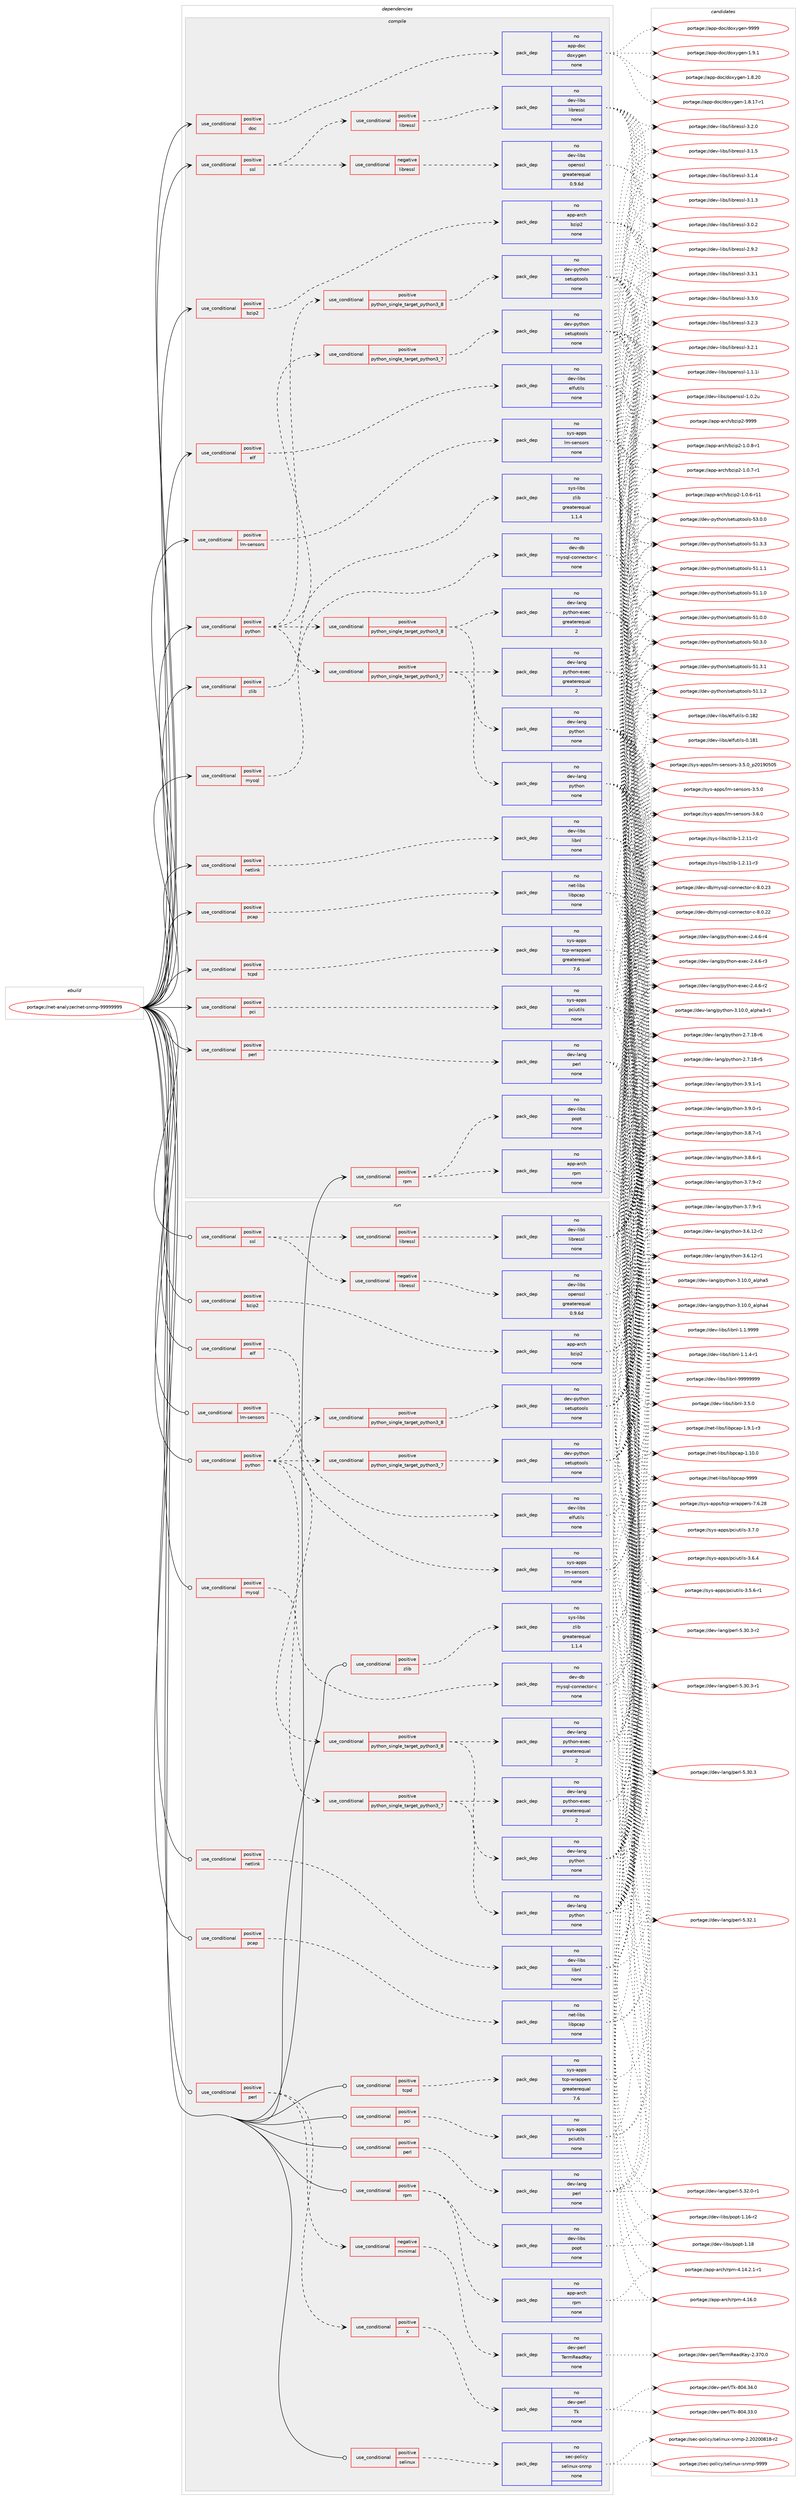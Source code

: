 digraph prolog {

# *************
# Graph options
# *************

newrank=true;
concentrate=true;
compound=true;
graph [rankdir=LR,fontname=Helvetica,fontsize=10,ranksep=1.5];#, ranksep=2.5, nodesep=0.2];
edge  [arrowhead=vee];
node  [fontname=Helvetica,fontsize=10];

# **********
# The ebuild
# **********

subgraph cluster_leftcol {
color=gray;
rank=same;
label=<<i>ebuild</i>>;
id [label="portage://net-analyzer/net-snmp-99999999", color=red, width=4, href="../net-analyzer/net-snmp-99999999.svg"];
}

# ****************
# The dependencies
# ****************

subgraph cluster_midcol {
color=gray;
label=<<i>dependencies</i>>;
subgraph cluster_compile {
fillcolor="#eeeeee";
style=filled;
label=<<i>compile</i>>;
subgraph cond9862 {
dependency31904 [label=<<TABLE BORDER="0" CELLBORDER="1" CELLSPACING="0" CELLPADDING="4"><TR><TD ROWSPAN="3" CELLPADDING="10">use_conditional</TD></TR><TR><TD>positive</TD></TR><TR><TD>bzip2</TD></TR></TABLE>>, shape=none, color=red];
subgraph pack21771 {
dependency31905 [label=<<TABLE BORDER="0" CELLBORDER="1" CELLSPACING="0" CELLPADDING="4" WIDTH="220"><TR><TD ROWSPAN="6" CELLPADDING="30">pack_dep</TD></TR><TR><TD WIDTH="110">no</TD></TR><TR><TD>app-arch</TD></TR><TR><TD>bzip2</TD></TR><TR><TD>none</TD></TR><TR><TD></TD></TR></TABLE>>, shape=none, color=blue];
}
dependency31904:e -> dependency31905:w [weight=20,style="dashed",arrowhead="vee"];
}
id:e -> dependency31904:w [weight=20,style="solid",arrowhead="vee"];
subgraph cond9863 {
dependency31906 [label=<<TABLE BORDER="0" CELLBORDER="1" CELLSPACING="0" CELLPADDING="4"><TR><TD ROWSPAN="3" CELLPADDING="10">use_conditional</TD></TR><TR><TD>positive</TD></TR><TR><TD>doc</TD></TR></TABLE>>, shape=none, color=red];
subgraph pack21772 {
dependency31907 [label=<<TABLE BORDER="0" CELLBORDER="1" CELLSPACING="0" CELLPADDING="4" WIDTH="220"><TR><TD ROWSPAN="6" CELLPADDING="30">pack_dep</TD></TR><TR><TD WIDTH="110">no</TD></TR><TR><TD>app-doc</TD></TR><TR><TD>doxygen</TD></TR><TR><TD>none</TD></TR><TR><TD></TD></TR></TABLE>>, shape=none, color=blue];
}
dependency31906:e -> dependency31907:w [weight=20,style="dashed",arrowhead="vee"];
}
id:e -> dependency31906:w [weight=20,style="solid",arrowhead="vee"];
subgraph cond9864 {
dependency31908 [label=<<TABLE BORDER="0" CELLBORDER="1" CELLSPACING="0" CELLPADDING="4"><TR><TD ROWSPAN="3" CELLPADDING="10">use_conditional</TD></TR><TR><TD>positive</TD></TR><TR><TD>elf</TD></TR></TABLE>>, shape=none, color=red];
subgraph pack21773 {
dependency31909 [label=<<TABLE BORDER="0" CELLBORDER="1" CELLSPACING="0" CELLPADDING="4" WIDTH="220"><TR><TD ROWSPAN="6" CELLPADDING="30">pack_dep</TD></TR><TR><TD WIDTH="110">no</TD></TR><TR><TD>dev-libs</TD></TR><TR><TD>elfutils</TD></TR><TR><TD>none</TD></TR><TR><TD></TD></TR></TABLE>>, shape=none, color=blue];
}
dependency31908:e -> dependency31909:w [weight=20,style="dashed",arrowhead="vee"];
}
id:e -> dependency31908:w [weight=20,style="solid",arrowhead="vee"];
subgraph cond9865 {
dependency31910 [label=<<TABLE BORDER="0" CELLBORDER="1" CELLSPACING="0" CELLPADDING="4"><TR><TD ROWSPAN="3" CELLPADDING="10">use_conditional</TD></TR><TR><TD>positive</TD></TR><TR><TD>lm-sensors</TD></TR></TABLE>>, shape=none, color=red];
subgraph pack21774 {
dependency31911 [label=<<TABLE BORDER="0" CELLBORDER="1" CELLSPACING="0" CELLPADDING="4" WIDTH="220"><TR><TD ROWSPAN="6" CELLPADDING="30">pack_dep</TD></TR><TR><TD WIDTH="110">no</TD></TR><TR><TD>sys-apps</TD></TR><TR><TD>lm-sensors</TD></TR><TR><TD>none</TD></TR><TR><TD></TD></TR></TABLE>>, shape=none, color=blue];
}
dependency31910:e -> dependency31911:w [weight=20,style="dashed",arrowhead="vee"];
}
id:e -> dependency31910:w [weight=20,style="solid",arrowhead="vee"];
subgraph cond9866 {
dependency31912 [label=<<TABLE BORDER="0" CELLBORDER="1" CELLSPACING="0" CELLPADDING="4"><TR><TD ROWSPAN="3" CELLPADDING="10">use_conditional</TD></TR><TR><TD>positive</TD></TR><TR><TD>mysql</TD></TR></TABLE>>, shape=none, color=red];
subgraph pack21775 {
dependency31913 [label=<<TABLE BORDER="0" CELLBORDER="1" CELLSPACING="0" CELLPADDING="4" WIDTH="220"><TR><TD ROWSPAN="6" CELLPADDING="30">pack_dep</TD></TR><TR><TD WIDTH="110">no</TD></TR><TR><TD>dev-db</TD></TR><TR><TD>mysql-connector-c</TD></TR><TR><TD>none</TD></TR><TR><TD></TD></TR></TABLE>>, shape=none, color=blue];
}
dependency31912:e -> dependency31913:w [weight=20,style="dashed",arrowhead="vee"];
}
id:e -> dependency31912:w [weight=20,style="solid",arrowhead="vee"];
subgraph cond9867 {
dependency31914 [label=<<TABLE BORDER="0" CELLBORDER="1" CELLSPACING="0" CELLPADDING="4"><TR><TD ROWSPAN="3" CELLPADDING="10">use_conditional</TD></TR><TR><TD>positive</TD></TR><TR><TD>netlink</TD></TR></TABLE>>, shape=none, color=red];
subgraph pack21776 {
dependency31915 [label=<<TABLE BORDER="0" CELLBORDER="1" CELLSPACING="0" CELLPADDING="4" WIDTH="220"><TR><TD ROWSPAN="6" CELLPADDING="30">pack_dep</TD></TR><TR><TD WIDTH="110">no</TD></TR><TR><TD>dev-libs</TD></TR><TR><TD>libnl</TD></TR><TR><TD>none</TD></TR><TR><TD></TD></TR></TABLE>>, shape=none, color=blue];
}
dependency31914:e -> dependency31915:w [weight=20,style="dashed",arrowhead="vee"];
}
id:e -> dependency31914:w [weight=20,style="solid",arrowhead="vee"];
subgraph cond9868 {
dependency31916 [label=<<TABLE BORDER="0" CELLBORDER="1" CELLSPACING="0" CELLPADDING="4"><TR><TD ROWSPAN="3" CELLPADDING="10">use_conditional</TD></TR><TR><TD>positive</TD></TR><TR><TD>pcap</TD></TR></TABLE>>, shape=none, color=red];
subgraph pack21777 {
dependency31917 [label=<<TABLE BORDER="0" CELLBORDER="1" CELLSPACING="0" CELLPADDING="4" WIDTH="220"><TR><TD ROWSPAN="6" CELLPADDING="30">pack_dep</TD></TR><TR><TD WIDTH="110">no</TD></TR><TR><TD>net-libs</TD></TR><TR><TD>libpcap</TD></TR><TR><TD>none</TD></TR><TR><TD></TD></TR></TABLE>>, shape=none, color=blue];
}
dependency31916:e -> dependency31917:w [weight=20,style="dashed",arrowhead="vee"];
}
id:e -> dependency31916:w [weight=20,style="solid",arrowhead="vee"];
subgraph cond9869 {
dependency31918 [label=<<TABLE BORDER="0" CELLBORDER="1" CELLSPACING="0" CELLPADDING="4"><TR><TD ROWSPAN="3" CELLPADDING="10">use_conditional</TD></TR><TR><TD>positive</TD></TR><TR><TD>pci</TD></TR></TABLE>>, shape=none, color=red];
subgraph pack21778 {
dependency31919 [label=<<TABLE BORDER="0" CELLBORDER="1" CELLSPACING="0" CELLPADDING="4" WIDTH="220"><TR><TD ROWSPAN="6" CELLPADDING="30">pack_dep</TD></TR><TR><TD WIDTH="110">no</TD></TR><TR><TD>sys-apps</TD></TR><TR><TD>pciutils</TD></TR><TR><TD>none</TD></TR><TR><TD></TD></TR></TABLE>>, shape=none, color=blue];
}
dependency31918:e -> dependency31919:w [weight=20,style="dashed",arrowhead="vee"];
}
id:e -> dependency31918:w [weight=20,style="solid",arrowhead="vee"];
subgraph cond9870 {
dependency31920 [label=<<TABLE BORDER="0" CELLBORDER="1" CELLSPACING="0" CELLPADDING="4"><TR><TD ROWSPAN="3" CELLPADDING="10">use_conditional</TD></TR><TR><TD>positive</TD></TR><TR><TD>perl</TD></TR></TABLE>>, shape=none, color=red];
subgraph pack21779 {
dependency31921 [label=<<TABLE BORDER="0" CELLBORDER="1" CELLSPACING="0" CELLPADDING="4" WIDTH="220"><TR><TD ROWSPAN="6" CELLPADDING="30">pack_dep</TD></TR><TR><TD WIDTH="110">no</TD></TR><TR><TD>dev-lang</TD></TR><TR><TD>perl</TD></TR><TR><TD>none</TD></TR><TR><TD></TD></TR></TABLE>>, shape=none, color=blue];
}
dependency31920:e -> dependency31921:w [weight=20,style="dashed",arrowhead="vee"];
}
id:e -> dependency31920:w [weight=20,style="solid",arrowhead="vee"];
subgraph cond9871 {
dependency31922 [label=<<TABLE BORDER="0" CELLBORDER="1" CELLSPACING="0" CELLPADDING="4"><TR><TD ROWSPAN="3" CELLPADDING="10">use_conditional</TD></TR><TR><TD>positive</TD></TR><TR><TD>python</TD></TR></TABLE>>, shape=none, color=red];
subgraph cond9872 {
dependency31923 [label=<<TABLE BORDER="0" CELLBORDER="1" CELLSPACING="0" CELLPADDING="4"><TR><TD ROWSPAN="3" CELLPADDING="10">use_conditional</TD></TR><TR><TD>positive</TD></TR><TR><TD>python_single_target_python3_7</TD></TR></TABLE>>, shape=none, color=red];
subgraph pack21780 {
dependency31924 [label=<<TABLE BORDER="0" CELLBORDER="1" CELLSPACING="0" CELLPADDING="4" WIDTH="220"><TR><TD ROWSPAN="6" CELLPADDING="30">pack_dep</TD></TR><TR><TD WIDTH="110">no</TD></TR><TR><TD>dev-python</TD></TR><TR><TD>setuptools</TD></TR><TR><TD>none</TD></TR><TR><TD></TD></TR></TABLE>>, shape=none, color=blue];
}
dependency31923:e -> dependency31924:w [weight=20,style="dashed",arrowhead="vee"];
}
dependency31922:e -> dependency31923:w [weight=20,style="dashed",arrowhead="vee"];
subgraph cond9873 {
dependency31925 [label=<<TABLE BORDER="0" CELLBORDER="1" CELLSPACING="0" CELLPADDING="4"><TR><TD ROWSPAN="3" CELLPADDING="10">use_conditional</TD></TR><TR><TD>positive</TD></TR><TR><TD>python_single_target_python3_8</TD></TR></TABLE>>, shape=none, color=red];
subgraph pack21781 {
dependency31926 [label=<<TABLE BORDER="0" CELLBORDER="1" CELLSPACING="0" CELLPADDING="4" WIDTH="220"><TR><TD ROWSPAN="6" CELLPADDING="30">pack_dep</TD></TR><TR><TD WIDTH="110">no</TD></TR><TR><TD>dev-python</TD></TR><TR><TD>setuptools</TD></TR><TR><TD>none</TD></TR><TR><TD></TD></TR></TABLE>>, shape=none, color=blue];
}
dependency31925:e -> dependency31926:w [weight=20,style="dashed",arrowhead="vee"];
}
dependency31922:e -> dependency31925:w [weight=20,style="dashed",arrowhead="vee"];
subgraph cond9874 {
dependency31927 [label=<<TABLE BORDER="0" CELLBORDER="1" CELLSPACING="0" CELLPADDING="4"><TR><TD ROWSPAN="3" CELLPADDING="10">use_conditional</TD></TR><TR><TD>positive</TD></TR><TR><TD>python_single_target_python3_7</TD></TR></TABLE>>, shape=none, color=red];
subgraph pack21782 {
dependency31928 [label=<<TABLE BORDER="0" CELLBORDER="1" CELLSPACING="0" CELLPADDING="4" WIDTH="220"><TR><TD ROWSPAN="6" CELLPADDING="30">pack_dep</TD></TR><TR><TD WIDTH="110">no</TD></TR><TR><TD>dev-lang</TD></TR><TR><TD>python</TD></TR><TR><TD>none</TD></TR><TR><TD></TD></TR></TABLE>>, shape=none, color=blue];
}
dependency31927:e -> dependency31928:w [weight=20,style="dashed",arrowhead="vee"];
subgraph pack21783 {
dependency31929 [label=<<TABLE BORDER="0" CELLBORDER="1" CELLSPACING="0" CELLPADDING="4" WIDTH="220"><TR><TD ROWSPAN="6" CELLPADDING="30">pack_dep</TD></TR><TR><TD WIDTH="110">no</TD></TR><TR><TD>dev-lang</TD></TR><TR><TD>python-exec</TD></TR><TR><TD>greaterequal</TD></TR><TR><TD>2</TD></TR></TABLE>>, shape=none, color=blue];
}
dependency31927:e -> dependency31929:w [weight=20,style="dashed",arrowhead="vee"];
}
dependency31922:e -> dependency31927:w [weight=20,style="dashed",arrowhead="vee"];
subgraph cond9875 {
dependency31930 [label=<<TABLE BORDER="0" CELLBORDER="1" CELLSPACING="0" CELLPADDING="4"><TR><TD ROWSPAN="3" CELLPADDING="10">use_conditional</TD></TR><TR><TD>positive</TD></TR><TR><TD>python_single_target_python3_8</TD></TR></TABLE>>, shape=none, color=red];
subgraph pack21784 {
dependency31931 [label=<<TABLE BORDER="0" CELLBORDER="1" CELLSPACING="0" CELLPADDING="4" WIDTH="220"><TR><TD ROWSPAN="6" CELLPADDING="30">pack_dep</TD></TR><TR><TD WIDTH="110">no</TD></TR><TR><TD>dev-lang</TD></TR><TR><TD>python</TD></TR><TR><TD>none</TD></TR><TR><TD></TD></TR></TABLE>>, shape=none, color=blue];
}
dependency31930:e -> dependency31931:w [weight=20,style="dashed",arrowhead="vee"];
subgraph pack21785 {
dependency31932 [label=<<TABLE BORDER="0" CELLBORDER="1" CELLSPACING="0" CELLPADDING="4" WIDTH="220"><TR><TD ROWSPAN="6" CELLPADDING="30">pack_dep</TD></TR><TR><TD WIDTH="110">no</TD></TR><TR><TD>dev-lang</TD></TR><TR><TD>python-exec</TD></TR><TR><TD>greaterequal</TD></TR><TR><TD>2</TD></TR></TABLE>>, shape=none, color=blue];
}
dependency31930:e -> dependency31932:w [weight=20,style="dashed",arrowhead="vee"];
}
dependency31922:e -> dependency31930:w [weight=20,style="dashed",arrowhead="vee"];
}
id:e -> dependency31922:w [weight=20,style="solid",arrowhead="vee"];
subgraph cond9876 {
dependency31933 [label=<<TABLE BORDER="0" CELLBORDER="1" CELLSPACING="0" CELLPADDING="4"><TR><TD ROWSPAN="3" CELLPADDING="10">use_conditional</TD></TR><TR><TD>positive</TD></TR><TR><TD>rpm</TD></TR></TABLE>>, shape=none, color=red];
subgraph pack21786 {
dependency31934 [label=<<TABLE BORDER="0" CELLBORDER="1" CELLSPACING="0" CELLPADDING="4" WIDTH="220"><TR><TD ROWSPAN="6" CELLPADDING="30">pack_dep</TD></TR><TR><TD WIDTH="110">no</TD></TR><TR><TD>app-arch</TD></TR><TR><TD>rpm</TD></TR><TR><TD>none</TD></TR><TR><TD></TD></TR></TABLE>>, shape=none, color=blue];
}
dependency31933:e -> dependency31934:w [weight=20,style="dashed",arrowhead="vee"];
subgraph pack21787 {
dependency31935 [label=<<TABLE BORDER="0" CELLBORDER="1" CELLSPACING="0" CELLPADDING="4" WIDTH="220"><TR><TD ROWSPAN="6" CELLPADDING="30">pack_dep</TD></TR><TR><TD WIDTH="110">no</TD></TR><TR><TD>dev-libs</TD></TR><TR><TD>popt</TD></TR><TR><TD>none</TD></TR><TR><TD></TD></TR></TABLE>>, shape=none, color=blue];
}
dependency31933:e -> dependency31935:w [weight=20,style="dashed",arrowhead="vee"];
}
id:e -> dependency31933:w [weight=20,style="solid",arrowhead="vee"];
subgraph cond9877 {
dependency31936 [label=<<TABLE BORDER="0" CELLBORDER="1" CELLSPACING="0" CELLPADDING="4"><TR><TD ROWSPAN="3" CELLPADDING="10">use_conditional</TD></TR><TR><TD>positive</TD></TR><TR><TD>ssl</TD></TR></TABLE>>, shape=none, color=red];
subgraph cond9878 {
dependency31937 [label=<<TABLE BORDER="0" CELLBORDER="1" CELLSPACING="0" CELLPADDING="4"><TR><TD ROWSPAN="3" CELLPADDING="10">use_conditional</TD></TR><TR><TD>negative</TD></TR><TR><TD>libressl</TD></TR></TABLE>>, shape=none, color=red];
subgraph pack21788 {
dependency31938 [label=<<TABLE BORDER="0" CELLBORDER="1" CELLSPACING="0" CELLPADDING="4" WIDTH="220"><TR><TD ROWSPAN="6" CELLPADDING="30">pack_dep</TD></TR><TR><TD WIDTH="110">no</TD></TR><TR><TD>dev-libs</TD></TR><TR><TD>openssl</TD></TR><TR><TD>greaterequal</TD></TR><TR><TD>0.9.6d</TD></TR></TABLE>>, shape=none, color=blue];
}
dependency31937:e -> dependency31938:w [weight=20,style="dashed",arrowhead="vee"];
}
dependency31936:e -> dependency31937:w [weight=20,style="dashed",arrowhead="vee"];
subgraph cond9879 {
dependency31939 [label=<<TABLE BORDER="0" CELLBORDER="1" CELLSPACING="0" CELLPADDING="4"><TR><TD ROWSPAN="3" CELLPADDING="10">use_conditional</TD></TR><TR><TD>positive</TD></TR><TR><TD>libressl</TD></TR></TABLE>>, shape=none, color=red];
subgraph pack21789 {
dependency31940 [label=<<TABLE BORDER="0" CELLBORDER="1" CELLSPACING="0" CELLPADDING="4" WIDTH="220"><TR><TD ROWSPAN="6" CELLPADDING="30">pack_dep</TD></TR><TR><TD WIDTH="110">no</TD></TR><TR><TD>dev-libs</TD></TR><TR><TD>libressl</TD></TR><TR><TD>none</TD></TR><TR><TD></TD></TR></TABLE>>, shape=none, color=blue];
}
dependency31939:e -> dependency31940:w [weight=20,style="dashed",arrowhead="vee"];
}
dependency31936:e -> dependency31939:w [weight=20,style="dashed",arrowhead="vee"];
}
id:e -> dependency31936:w [weight=20,style="solid",arrowhead="vee"];
subgraph cond9880 {
dependency31941 [label=<<TABLE BORDER="0" CELLBORDER="1" CELLSPACING="0" CELLPADDING="4"><TR><TD ROWSPAN="3" CELLPADDING="10">use_conditional</TD></TR><TR><TD>positive</TD></TR><TR><TD>tcpd</TD></TR></TABLE>>, shape=none, color=red];
subgraph pack21790 {
dependency31942 [label=<<TABLE BORDER="0" CELLBORDER="1" CELLSPACING="0" CELLPADDING="4" WIDTH="220"><TR><TD ROWSPAN="6" CELLPADDING="30">pack_dep</TD></TR><TR><TD WIDTH="110">no</TD></TR><TR><TD>sys-apps</TD></TR><TR><TD>tcp-wrappers</TD></TR><TR><TD>greaterequal</TD></TR><TR><TD>7.6</TD></TR></TABLE>>, shape=none, color=blue];
}
dependency31941:e -> dependency31942:w [weight=20,style="dashed",arrowhead="vee"];
}
id:e -> dependency31941:w [weight=20,style="solid",arrowhead="vee"];
subgraph cond9881 {
dependency31943 [label=<<TABLE BORDER="0" CELLBORDER="1" CELLSPACING="0" CELLPADDING="4"><TR><TD ROWSPAN="3" CELLPADDING="10">use_conditional</TD></TR><TR><TD>positive</TD></TR><TR><TD>zlib</TD></TR></TABLE>>, shape=none, color=red];
subgraph pack21791 {
dependency31944 [label=<<TABLE BORDER="0" CELLBORDER="1" CELLSPACING="0" CELLPADDING="4" WIDTH="220"><TR><TD ROWSPAN="6" CELLPADDING="30">pack_dep</TD></TR><TR><TD WIDTH="110">no</TD></TR><TR><TD>sys-libs</TD></TR><TR><TD>zlib</TD></TR><TR><TD>greaterequal</TD></TR><TR><TD>1.1.4</TD></TR></TABLE>>, shape=none, color=blue];
}
dependency31943:e -> dependency31944:w [weight=20,style="dashed",arrowhead="vee"];
}
id:e -> dependency31943:w [weight=20,style="solid",arrowhead="vee"];
}
subgraph cluster_compileandrun {
fillcolor="#eeeeee";
style=filled;
label=<<i>compile and run</i>>;
}
subgraph cluster_run {
fillcolor="#eeeeee";
style=filled;
label=<<i>run</i>>;
subgraph cond9882 {
dependency31945 [label=<<TABLE BORDER="0" CELLBORDER="1" CELLSPACING="0" CELLPADDING="4"><TR><TD ROWSPAN="3" CELLPADDING="10">use_conditional</TD></TR><TR><TD>positive</TD></TR><TR><TD>bzip2</TD></TR></TABLE>>, shape=none, color=red];
subgraph pack21792 {
dependency31946 [label=<<TABLE BORDER="0" CELLBORDER="1" CELLSPACING="0" CELLPADDING="4" WIDTH="220"><TR><TD ROWSPAN="6" CELLPADDING="30">pack_dep</TD></TR><TR><TD WIDTH="110">no</TD></TR><TR><TD>app-arch</TD></TR><TR><TD>bzip2</TD></TR><TR><TD>none</TD></TR><TR><TD></TD></TR></TABLE>>, shape=none, color=blue];
}
dependency31945:e -> dependency31946:w [weight=20,style="dashed",arrowhead="vee"];
}
id:e -> dependency31945:w [weight=20,style="solid",arrowhead="odot"];
subgraph cond9883 {
dependency31947 [label=<<TABLE BORDER="0" CELLBORDER="1" CELLSPACING="0" CELLPADDING="4"><TR><TD ROWSPAN="3" CELLPADDING="10">use_conditional</TD></TR><TR><TD>positive</TD></TR><TR><TD>elf</TD></TR></TABLE>>, shape=none, color=red];
subgraph pack21793 {
dependency31948 [label=<<TABLE BORDER="0" CELLBORDER="1" CELLSPACING="0" CELLPADDING="4" WIDTH="220"><TR><TD ROWSPAN="6" CELLPADDING="30">pack_dep</TD></TR><TR><TD WIDTH="110">no</TD></TR><TR><TD>dev-libs</TD></TR><TR><TD>elfutils</TD></TR><TR><TD>none</TD></TR><TR><TD></TD></TR></TABLE>>, shape=none, color=blue];
}
dependency31947:e -> dependency31948:w [weight=20,style="dashed",arrowhead="vee"];
}
id:e -> dependency31947:w [weight=20,style="solid",arrowhead="odot"];
subgraph cond9884 {
dependency31949 [label=<<TABLE BORDER="0" CELLBORDER="1" CELLSPACING="0" CELLPADDING="4"><TR><TD ROWSPAN="3" CELLPADDING="10">use_conditional</TD></TR><TR><TD>positive</TD></TR><TR><TD>lm-sensors</TD></TR></TABLE>>, shape=none, color=red];
subgraph pack21794 {
dependency31950 [label=<<TABLE BORDER="0" CELLBORDER="1" CELLSPACING="0" CELLPADDING="4" WIDTH="220"><TR><TD ROWSPAN="6" CELLPADDING="30">pack_dep</TD></TR><TR><TD WIDTH="110">no</TD></TR><TR><TD>sys-apps</TD></TR><TR><TD>lm-sensors</TD></TR><TR><TD>none</TD></TR><TR><TD></TD></TR></TABLE>>, shape=none, color=blue];
}
dependency31949:e -> dependency31950:w [weight=20,style="dashed",arrowhead="vee"];
}
id:e -> dependency31949:w [weight=20,style="solid",arrowhead="odot"];
subgraph cond9885 {
dependency31951 [label=<<TABLE BORDER="0" CELLBORDER="1" CELLSPACING="0" CELLPADDING="4"><TR><TD ROWSPAN="3" CELLPADDING="10">use_conditional</TD></TR><TR><TD>positive</TD></TR><TR><TD>mysql</TD></TR></TABLE>>, shape=none, color=red];
subgraph pack21795 {
dependency31952 [label=<<TABLE BORDER="0" CELLBORDER="1" CELLSPACING="0" CELLPADDING="4" WIDTH="220"><TR><TD ROWSPAN="6" CELLPADDING="30">pack_dep</TD></TR><TR><TD WIDTH="110">no</TD></TR><TR><TD>dev-db</TD></TR><TR><TD>mysql-connector-c</TD></TR><TR><TD>none</TD></TR><TR><TD></TD></TR></TABLE>>, shape=none, color=blue];
}
dependency31951:e -> dependency31952:w [weight=20,style="dashed",arrowhead="vee"];
}
id:e -> dependency31951:w [weight=20,style="solid",arrowhead="odot"];
subgraph cond9886 {
dependency31953 [label=<<TABLE BORDER="0" CELLBORDER="1" CELLSPACING="0" CELLPADDING="4"><TR><TD ROWSPAN="3" CELLPADDING="10">use_conditional</TD></TR><TR><TD>positive</TD></TR><TR><TD>netlink</TD></TR></TABLE>>, shape=none, color=red];
subgraph pack21796 {
dependency31954 [label=<<TABLE BORDER="0" CELLBORDER="1" CELLSPACING="0" CELLPADDING="4" WIDTH="220"><TR><TD ROWSPAN="6" CELLPADDING="30">pack_dep</TD></TR><TR><TD WIDTH="110">no</TD></TR><TR><TD>dev-libs</TD></TR><TR><TD>libnl</TD></TR><TR><TD>none</TD></TR><TR><TD></TD></TR></TABLE>>, shape=none, color=blue];
}
dependency31953:e -> dependency31954:w [weight=20,style="dashed",arrowhead="vee"];
}
id:e -> dependency31953:w [weight=20,style="solid",arrowhead="odot"];
subgraph cond9887 {
dependency31955 [label=<<TABLE BORDER="0" CELLBORDER="1" CELLSPACING="0" CELLPADDING="4"><TR><TD ROWSPAN="3" CELLPADDING="10">use_conditional</TD></TR><TR><TD>positive</TD></TR><TR><TD>pcap</TD></TR></TABLE>>, shape=none, color=red];
subgraph pack21797 {
dependency31956 [label=<<TABLE BORDER="0" CELLBORDER="1" CELLSPACING="0" CELLPADDING="4" WIDTH="220"><TR><TD ROWSPAN="6" CELLPADDING="30">pack_dep</TD></TR><TR><TD WIDTH="110">no</TD></TR><TR><TD>net-libs</TD></TR><TR><TD>libpcap</TD></TR><TR><TD>none</TD></TR><TR><TD></TD></TR></TABLE>>, shape=none, color=blue];
}
dependency31955:e -> dependency31956:w [weight=20,style="dashed",arrowhead="vee"];
}
id:e -> dependency31955:w [weight=20,style="solid",arrowhead="odot"];
subgraph cond9888 {
dependency31957 [label=<<TABLE BORDER="0" CELLBORDER="1" CELLSPACING="0" CELLPADDING="4"><TR><TD ROWSPAN="3" CELLPADDING="10">use_conditional</TD></TR><TR><TD>positive</TD></TR><TR><TD>pci</TD></TR></TABLE>>, shape=none, color=red];
subgraph pack21798 {
dependency31958 [label=<<TABLE BORDER="0" CELLBORDER="1" CELLSPACING="0" CELLPADDING="4" WIDTH="220"><TR><TD ROWSPAN="6" CELLPADDING="30">pack_dep</TD></TR><TR><TD WIDTH="110">no</TD></TR><TR><TD>sys-apps</TD></TR><TR><TD>pciutils</TD></TR><TR><TD>none</TD></TR><TR><TD></TD></TR></TABLE>>, shape=none, color=blue];
}
dependency31957:e -> dependency31958:w [weight=20,style="dashed",arrowhead="vee"];
}
id:e -> dependency31957:w [weight=20,style="solid",arrowhead="odot"];
subgraph cond9889 {
dependency31959 [label=<<TABLE BORDER="0" CELLBORDER="1" CELLSPACING="0" CELLPADDING="4"><TR><TD ROWSPAN="3" CELLPADDING="10">use_conditional</TD></TR><TR><TD>positive</TD></TR><TR><TD>perl</TD></TR></TABLE>>, shape=none, color=red];
subgraph cond9890 {
dependency31960 [label=<<TABLE BORDER="0" CELLBORDER="1" CELLSPACING="0" CELLPADDING="4"><TR><TD ROWSPAN="3" CELLPADDING="10">use_conditional</TD></TR><TR><TD>positive</TD></TR><TR><TD>X</TD></TR></TABLE>>, shape=none, color=red];
subgraph pack21799 {
dependency31961 [label=<<TABLE BORDER="0" CELLBORDER="1" CELLSPACING="0" CELLPADDING="4" WIDTH="220"><TR><TD ROWSPAN="6" CELLPADDING="30">pack_dep</TD></TR><TR><TD WIDTH="110">no</TD></TR><TR><TD>dev-perl</TD></TR><TR><TD>Tk</TD></TR><TR><TD>none</TD></TR><TR><TD></TD></TR></TABLE>>, shape=none, color=blue];
}
dependency31960:e -> dependency31961:w [weight=20,style="dashed",arrowhead="vee"];
}
dependency31959:e -> dependency31960:w [weight=20,style="dashed",arrowhead="vee"];
subgraph cond9891 {
dependency31962 [label=<<TABLE BORDER="0" CELLBORDER="1" CELLSPACING="0" CELLPADDING="4"><TR><TD ROWSPAN="3" CELLPADDING="10">use_conditional</TD></TR><TR><TD>negative</TD></TR><TR><TD>minimal</TD></TR></TABLE>>, shape=none, color=red];
subgraph pack21800 {
dependency31963 [label=<<TABLE BORDER="0" CELLBORDER="1" CELLSPACING="0" CELLPADDING="4" WIDTH="220"><TR><TD ROWSPAN="6" CELLPADDING="30">pack_dep</TD></TR><TR><TD WIDTH="110">no</TD></TR><TR><TD>dev-perl</TD></TR><TR><TD>TermReadKey</TD></TR><TR><TD>none</TD></TR><TR><TD></TD></TR></TABLE>>, shape=none, color=blue];
}
dependency31962:e -> dependency31963:w [weight=20,style="dashed",arrowhead="vee"];
}
dependency31959:e -> dependency31962:w [weight=20,style="dashed",arrowhead="vee"];
}
id:e -> dependency31959:w [weight=20,style="solid",arrowhead="odot"];
subgraph cond9892 {
dependency31964 [label=<<TABLE BORDER="0" CELLBORDER="1" CELLSPACING="0" CELLPADDING="4"><TR><TD ROWSPAN="3" CELLPADDING="10">use_conditional</TD></TR><TR><TD>positive</TD></TR><TR><TD>perl</TD></TR></TABLE>>, shape=none, color=red];
subgraph pack21801 {
dependency31965 [label=<<TABLE BORDER="0" CELLBORDER="1" CELLSPACING="0" CELLPADDING="4" WIDTH="220"><TR><TD ROWSPAN="6" CELLPADDING="30">pack_dep</TD></TR><TR><TD WIDTH="110">no</TD></TR><TR><TD>dev-lang</TD></TR><TR><TD>perl</TD></TR><TR><TD>none</TD></TR><TR><TD></TD></TR></TABLE>>, shape=none, color=blue];
}
dependency31964:e -> dependency31965:w [weight=20,style="dashed",arrowhead="vee"];
}
id:e -> dependency31964:w [weight=20,style="solid",arrowhead="odot"];
subgraph cond9893 {
dependency31966 [label=<<TABLE BORDER="0" CELLBORDER="1" CELLSPACING="0" CELLPADDING="4"><TR><TD ROWSPAN="3" CELLPADDING="10">use_conditional</TD></TR><TR><TD>positive</TD></TR><TR><TD>python</TD></TR></TABLE>>, shape=none, color=red];
subgraph cond9894 {
dependency31967 [label=<<TABLE BORDER="0" CELLBORDER="1" CELLSPACING="0" CELLPADDING="4"><TR><TD ROWSPAN="3" CELLPADDING="10">use_conditional</TD></TR><TR><TD>positive</TD></TR><TR><TD>python_single_target_python3_7</TD></TR></TABLE>>, shape=none, color=red];
subgraph pack21802 {
dependency31968 [label=<<TABLE BORDER="0" CELLBORDER="1" CELLSPACING="0" CELLPADDING="4" WIDTH="220"><TR><TD ROWSPAN="6" CELLPADDING="30">pack_dep</TD></TR><TR><TD WIDTH="110">no</TD></TR><TR><TD>dev-python</TD></TR><TR><TD>setuptools</TD></TR><TR><TD>none</TD></TR><TR><TD></TD></TR></TABLE>>, shape=none, color=blue];
}
dependency31967:e -> dependency31968:w [weight=20,style="dashed",arrowhead="vee"];
}
dependency31966:e -> dependency31967:w [weight=20,style="dashed",arrowhead="vee"];
subgraph cond9895 {
dependency31969 [label=<<TABLE BORDER="0" CELLBORDER="1" CELLSPACING="0" CELLPADDING="4"><TR><TD ROWSPAN="3" CELLPADDING="10">use_conditional</TD></TR><TR><TD>positive</TD></TR><TR><TD>python_single_target_python3_8</TD></TR></TABLE>>, shape=none, color=red];
subgraph pack21803 {
dependency31970 [label=<<TABLE BORDER="0" CELLBORDER="1" CELLSPACING="0" CELLPADDING="4" WIDTH="220"><TR><TD ROWSPAN="6" CELLPADDING="30">pack_dep</TD></TR><TR><TD WIDTH="110">no</TD></TR><TR><TD>dev-python</TD></TR><TR><TD>setuptools</TD></TR><TR><TD>none</TD></TR><TR><TD></TD></TR></TABLE>>, shape=none, color=blue];
}
dependency31969:e -> dependency31970:w [weight=20,style="dashed",arrowhead="vee"];
}
dependency31966:e -> dependency31969:w [weight=20,style="dashed",arrowhead="vee"];
subgraph cond9896 {
dependency31971 [label=<<TABLE BORDER="0" CELLBORDER="1" CELLSPACING="0" CELLPADDING="4"><TR><TD ROWSPAN="3" CELLPADDING="10">use_conditional</TD></TR><TR><TD>positive</TD></TR><TR><TD>python_single_target_python3_7</TD></TR></TABLE>>, shape=none, color=red];
subgraph pack21804 {
dependency31972 [label=<<TABLE BORDER="0" CELLBORDER="1" CELLSPACING="0" CELLPADDING="4" WIDTH="220"><TR><TD ROWSPAN="6" CELLPADDING="30">pack_dep</TD></TR><TR><TD WIDTH="110">no</TD></TR><TR><TD>dev-lang</TD></TR><TR><TD>python</TD></TR><TR><TD>none</TD></TR><TR><TD></TD></TR></TABLE>>, shape=none, color=blue];
}
dependency31971:e -> dependency31972:w [weight=20,style="dashed",arrowhead="vee"];
subgraph pack21805 {
dependency31973 [label=<<TABLE BORDER="0" CELLBORDER="1" CELLSPACING="0" CELLPADDING="4" WIDTH="220"><TR><TD ROWSPAN="6" CELLPADDING="30">pack_dep</TD></TR><TR><TD WIDTH="110">no</TD></TR><TR><TD>dev-lang</TD></TR><TR><TD>python-exec</TD></TR><TR><TD>greaterequal</TD></TR><TR><TD>2</TD></TR></TABLE>>, shape=none, color=blue];
}
dependency31971:e -> dependency31973:w [weight=20,style="dashed",arrowhead="vee"];
}
dependency31966:e -> dependency31971:w [weight=20,style="dashed",arrowhead="vee"];
subgraph cond9897 {
dependency31974 [label=<<TABLE BORDER="0" CELLBORDER="1" CELLSPACING="0" CELLPADDING="4"><TR><TD ROWSPAN="3" CELLPADDING="10">use_conditional</TD></TR><TR><TD>positive</TD></TR><TR><TD>python_single_target_python3_8</TD></TR></TABLE>>, shape=none, color=red];
subgraph pack21806 {
dependency31975 [label=<<TABLE BORDER="0" CELLBORDER="1" CELLSPACING="0" CELLPADDING="4" WIDTH="220"><TR><TD ROWSPAN="6" CELLPADDING="30">pack_dep</TD></TR><TR><TD WIDTH="110">no</TD></TR><TR><TD>dev-lang</TD></TR><TR><TD>python</TD></TR><TR><TD>none</TD></TR><TR><TD></TD></TR></TABLE>>, shape=none, color=blue];
}
dependency31974:e -> dependency31975:w [weight=20,style="dashed",arrowhead="vee"];
subgraph pack21807 {
dependency31976 [label=<<TABLE BORDER="0" CELLBORDER="1" CELLSPACING="0" CELLPADDING="4" WIDTH="220"><TR><TD ROWSPAN="6" CELLPADDING="30">pack_dep</TD></TR><TR><TD WIDTH="110">no</TD></TR><TR><TD>dev-lang</TD></TR><TR><TD>python-exec</TD></TR><TR><TD>greaterequal</TD></TR><TR><TD>2</TD></TR></TABLE>>, shape=none, color=blue];
}
dependency31974:e -> dependency31976:w [weight=20,style="dashed",arrowhead="vee"];
}
dependency31966:e -> dependency31974:w [weight=20,style="dashed",arrowhead="vee"];
}
id:e -> dependency31966:w [weight=20,style="solid",arrowhead="odot"];
subgraph cond9898 {
dependency31977 [label=<<TABLE BORDER="0" CELLBORDER="1" CELLSPACING="0" CELLPADDING="4"><TR><TD ROWSPAN="3" CELLPADDING="10">use_conditional</TD></TR><TR><TD>positive</TD></TR><TR><TD>rpm</TD></TR></TABLE>>, shape=none, color=red];
subgraph pack21808 {
dependency31978 [label=<<TABLE BORDER="0" CELLBORDER="1" CELLSPACING="0" CELLPADDING="4" WIDTH="220"><TR><TD ROWSPAN="6" CELLPADDING="30">pack_dep</TD></TR><TR><TD WIDTH="110">no</TD></TR><TR><TD>app-arch</TD></TR><TR><TD>rpm</TD></TR><TR><TD>none</TD></TR><TR><TD></TD></TR></TABLE>>, shape=none, color=blue];
}
dependency31977:e -> dependency31978:w [weight=20,style="dashed",arrowhead="vee"];
subgraph pack21809 {
dependency31979 [label=<<TABLE BORDER="0" CELLBORDER="1" CELLSPACING="0" CELLPADDING="4" WIDTH="220"><TR><TD ROWSPAN="6" CELLPADDING="30">pack_dep</TD></TR><TR><TD WIDTH="110">no</TD></TR><TR><TD>dev-libs</TD></TR><TR><TD>popt</TD></TR><TR><TD>none</TD></TR><TR><TD></TD></TR></TABLE>>, shape=none, color=blue];
}
dependency31977:e -> dependency31979:w [weight=20,style="dashed",arrowhead="vee"];
}
id:e -> dependency31977:w [weight=20,style="solid",arrowhead="odot"];
subgraph cond9899 {
dependency31980 [label=<<TABLE BORDER="0" CELLBORDER="1" CELLSPACING="0" CELLPADDING="4"><TR><TD ROWSPAN="3" CELLPADDING="10">use_conditional</TD></TR><TR><TD>positive</TD></TR><TR><TD>selinux</TD></TR></TABLE>>, shape=none, color=red];
subgraph pack21810 {
dependency31981 [label=<<TABLE BORDER="0" CELLBORDER="1" CELLSPACING="0" CELLPADDING="4" WIDTH="220"><TR><TD ROWSPAN="6" CELLPADDING="30">pack_dep</TD></TR><TR><TD WIDTH="110">no</TD></TR><TR><TD>sec-policy</TD></TR><TR><TD>selinux-snmp</TD></TR><TR><TD>none</TD></TR><TR><TD></TD></TR></TABLE>>, shape=none, color=blue];
}
dependency31980:e -> dependency31981:w [weight=20,style="dashed",arrowhead="vee"];
}
id:e -> dependency31980:w [weight=20,style="solid",arrowhead="odot"];
subgraph cond9900 {
dependency31982 [label=<<TABLE BORDER="0" CELLBORDER="1" CELLSPACING="0" CELLPADDING="4"><TR><TD ROWSPAN="3" CELLPADDING="10">use_conditional</TD></TR><TR><TD>positive</TD></TR><TR><TD>ssl</TD></TR></TABLE>>, shape=none, color=red];
subgraph cond9901 {
dependency31983 [label=<<TABLE BORDER="0" CELLBORDER="1" CELLSPACING="0" CELLPADDING="4"><TR><TD ROWSPAN="3" CELLPADDING="10">use_conditional</TD></TR><TR><TD>negative</TD></TR><TR><TD>libressl</TD></TR></TABLE>>, shape=none, color=red];
subgraph pack21811 {
dependency31984 [label=<<TABLE BORDER="0" CELLBORDER="1" CELLSPACING="0" CELLPADDING="4" WIDTH="220"><TR><TD ROWSPAN="6" CELLPADDING="30">pack_dep</TD></TR><TR><TD WIDTH="110">no</TD></TR><TR><TD>dev-libs</TD></TR><TR><TD>openssl</TD></TR><TR><TD>greaterequal</TD></TR><TR><TD>0.9.6d</TD></TR></TABLE>>, shape=none, color=blue];
}
dependency31983:e -> dependency31984:w [weight=20,style="dashed",arrowhead="vee"];
}
dependency31982:e -> dependency31983:w [weight=20,style="dashed",arrowhead="vee"];
subgraph cond9902 {
dependency31985 [label=<<TABLE BORDER="0" CELLBORDER="1" CELLSPACING="0" CELLPADDING="4"><TR><TD ROWSPAN="3" CELLPADDING="10">use_conditional</TD></TR><TR><TD>positive</TD></TR><TR><TD>libressl</TD></TR></TABLE>>, shape=none, color=red];
subgraph pack21812 {
dependency31986 [label=<<TABLE BORDER="0" CELLBORDER="1" CELLSPACING="0" CELLPADDING="4" WIDTH="220"><TR><TD ROWSPAN="6" CELLPADDING="30">pack_dep</TD></TR><TR><TD WIDTH="110">no</TD></TR><TR><TD>dev-libs</TD></TR><TR><TD>libressl</TD></TR><TR><TD>none</TD></TR><TR><TD></TD></TR></TABLE>>, shape=none, color=blue];
}
dependency31985:e -> dependency31986:w [weight=20,style="dashed",arrowhead="vee"];
}
dependency31982:e -> dependency31985:w [weight=20,style="dashed",arrowhead="vee"];
}
id:e -> dependency31982:w [weight=20,style="solid",arrowhead="odot"];
subgraph cond9903 {
dependency31987 [label=<<TABLE BORDER="0" CELLBORDER="1" CELLSPACING="0" CELLPADDING="4"><TR><TD ROWSPAN="3" CELLPADDING="10">use_conditional</TD></TR><TR><TD>positive</TD></TR><TR><TD>tcpd</TD></TR></TABLE>>, shape=none, color=red];
subgraph pack21813 {
dependency31988 [label=<<TABLE BORDER="0" CELLBORDER="1" CELLSPACING="0" CELLPADDING="4" WIDTH="220"><TR><TD ROWSPAN="6" CELLPADDING="30">pack_dep</TD></TR><TR><TD WIDTH="110">no</TD></TR><TR><TD>sys-apps</TD></TR><TR><TD>tcp-wrappers</TD></TR><TR><TD>greaterequal</TD></TR><TR><TD>7.6</TD></TR></TABLE>>, shape=none, color=blue];
}
dependency31987:e -> dependency31988:w [weight=20,style="dashed",arrowhead="vee"];
}
id:e -> dependency31987:w [weight=20,style="solid",arrowhead="odot"];
subgraph cond9904 {
dependency31989 [label=<<TABLE BORDER="0" CELLBORDER="1" CELLSPACING="0" CELLPADDING="4"><TR><TD ROWSPAN="3" CELLPADDING="10">use_conditional</TD></TR><TR><TD>positive</TD></TR><TR><TD>zlib</TD></TR></TABLE>>, shape=none, color=red];
subgraph pack21814 {
dependency31990 [label=<<TABLE BORDER="0" CELLBORDER="1" CELLSPACING="0" CELLPADDING="4" WIDTH="220"><TR><TD ROWSPAN="6" CELLPADDING="30">pack_dep</TD></TR><TR><TD WIDTH="110">no</TD></TR><TR><TD>sys-libs</TD></TR><TR><TD>zlib</TD></TR><TR><TD>greaterequal</TD></TR><TR><TD>1.1.4</TD></TR></TABLE>>, shape=none, color=blue];
}
dependency31989:e -> dependency31990:w [weight=20,style="dashed",arrowhead="vee"];
}
id:e -> dependency31989:w [weight=20,style="solid",arrowhead="odot"];
}
}

# **************
# The candidates
# **************

subgraph cluster_choices {
rank=same;
color=gray;
label=<<i>candidates</i>>;

subgraph choice21771 {
color=black;
nodesep=1;
choice971121124597114991044798122105112504557575757 [label="portage://app-arch/bzip2-9999", color=red, width=4,href="../app-arch/bzip2-9999.svg"];
choice971121124597114991044798122105112504549464846564511449 [label="portage://app-arch/bzip2-1.0.8-r1", color=red, width=4,href="../app-arch/bzip2-1.0.8-r1.svg"];
choice971121124597114991044798122105112504549464846554511449 [label="portage://app-arch/bzip2-1.0.7-r1", color=red, width=4,href="../app-arch/bzip2-1.0.7-r1.svg"];
choice97112112459711499104479812210511250454946484654451144949 [label="portage://app-arch/bzip2-1.0.6-r11", color=red, width=4,href="../app-arch/bzip2-1.0.6-r11.svg"];
dependency31905:e -> choice971121124597114991044798122105112504557575757:w [style=dotted,weight="100"];
dependency31905:e -> choice971121124597114991044798122105112504549464846564511449:w [style=dotted,weight="100"];
dependency31905:e -> choice971121124597114991044798122105112504549464846554511449:w [style=dotted,weight="100"];
dependency31905:e -> choice97112112459711499104479812210511250454946484654451144949:w [style=dotted,weight="100"];
}
subgraph choice21772 {
color=black;
nodesep=1;
choice971121124510011199471001111201211031011104557575757 [label="portage://app-doc/doxygen-9999", color=red, width=4,href="../app-doc/doxygen-9999.svg"];
choice97112112451001119947100111120121103101110454946574649 [label="portage://app-doc/doxygen-1.9.1", color=red, width=4,href="../app-doc/doxygen-1.9.1.svg"];
choice9711211245100111994710011112012110310111045494656465048 [label="portage://app-doc/doxygen-1.8.20", color=red, width=4,href="../app-doc/doxygen-1.8.20.svg"];
choice97112112451001119947100111120121103101110454946564649554511449 [label="portage://app-doc/doxygen-1.8.17-r1", color=red, width=4,href="../app-doc/doxygen-1.8.17-r1.svg"];
dependency31907:e -> choice971121124510011199471001111201211031011104557575757:w [style=dotted,weight="100"];
dependency31907:e -> choice97112112451001119947100111120121103101110454946574649:w [style=dotted,weight="100"];
dependency31907:e -> choice9711211245100111994710011112012110310111045494656465048:w [style=dotted,weight="100"];
dependency31907:e -> choice97112112451001119947100111120121103101110454946564649554511449:w [style=dotted,weight="100"];
}
subgraph choice21773 {
color=black;
nodesep=1;
choice100101118451081059811547101108102117116105108115454846495650 [label="portage://dev-libs/elfutils-0.182", color=red, width=4,href="../dev-libs/elfutils-0.182.svg"];
choice100101118451081059811547101108102117116105108115454846495649 [label="portage://dev-libs/elfutils-0.181", color=red, width=4,href="../dev-libs/elfutils-0.181.svg"];
dependency31909:e -> choice100101118451081059811547101108102117116105108115454846495650:w [style=dotted,weight="100"];
dependency31909:e -> choice100101118451081059811547101108102117116105108115454846495649:w [style=dotted,weight="100"];
}
subgraph choice21774 {
color=black;
nodesep=1;
choice11512111545971121121154710810945115101110115111114115455146544648 [label="portage://sys-apps/lm-sensors-3.6.0", color=red, width=4,href="../sys-apps/lm-sensors-3.6.0.svg"];
choice11512111545971121121154710810945115101110115111114115455146534648951125048495748534853 [label="portage://sys-apps/lm-sensors-3.5.0_p20190505", color=red, width=4,href="../sys-apps/lm-sensors-3.5.0_p20190505.svg"];
choice11512111545971121121154710810945115101110115111114115455146534648 [label="portage://sys-apps/lm-sensors-3.5.0", color=red, width=4,href="../sys-apps/lm-sensors-3.5.0.svg"];
dependency31911:e -> choice11512111545971121121154710810945115101110115111114115455146544648:w [style=dotted,weight="100"];
dependency31911:e -> choice11512111545971121121154710810945115101110115111114115455146534648951125048495748534853:w [style=dotted,weight="100"];
dependency31911:e -> choice11512111545971121121154710810945115101110115111114115455146534648:w [style=dotted,weight="100"];
}
subgraph choice21775 {
color=black;
nodesep=1;
choice100101118451009847109121115113108459911111011010199116111114459945564648465051 [label="portage://dev-db/mysql-connector-c-8.0.23", color=red, width=4,href="../dev-db/mysql-connector-c-8.0.23.svg"];
choice100101118451009847109121115113108459911111011010199116111114459945564648465050 [label="portage://dev-db/mysql-connector-c-8.0.22", color=red, width=4,href="../dev-db/mysql-connector-c-8.0.22.svg"];
dependency31913:e -> choice100101118451009847109121115113108459911111011010199116111114459945564648465051:w [style=dotted,weight="100"];
dependency31913:e -> choice100101118451009847109121115113108459911111011010199116111114459945564648465050:w [style=dotted,weight="100"];
}
subgraph choice21776 {
color=black;
nodesep=1;
choice10010111845108105981154710810598110108455757575757575757 [label="portage://dev-libs/libnl-99999999", color=red, width=4,href="../dev-libs/libnl-99999999.svg"];
choice10010111845108105981154710810598110108455146534648 [label="portage://dev-libs/libnl-3.5.0", color=red, width=4,href="../dev-libs/libnl-3.5.0.svg"];
choice10010111845108105981154710810598110108454946494657575757 [label="portage://dev-libs/libnl-1.1.9999", color=red, width=4,href="../dev-libs/libnl-1.1.9999.svg"];
choice100101118451081059811547108105981101084549464946524511449 [label="portage://dev-libs/libnl-1.1.4-r1", color=red, width=4,href="../dev-libs/libnl-1.1.4-r1.svg"];
dependency31915:e -> choice10010111845108105981154710810598110108455757575757575757:w [style=dotted,weight="100"];
dependency31915:e -> choice10010111845108105981154710810598110108455146534648:w [style=dotted,weight="100"];
dependency31915:e -> choice10010111845108105981154710810598110108454946494657575757:w [style=dotted,weight="100"];
dependency31915:e -> choice100101118451081059811547108105981101084549464946524511449:w [style=dotted,weight="100"];
}
subgraph choice21777 {
color=black;
nodesep=1;
choice1101011164510810598115471081059811299971124557575757 [label="portage://net-libs/libpcap-9999", color=red, width=4,href="../net-libs/libpcap-9999.svg"];
choice1101011164510810598115471081059811299971124549465746494511451 [label="portage://net-libs/libpcap-1.9.1-r3", color=red, width=4,href="../net-libs/libpcap-1.9.1-r3.svg"];
choice11010111645108105981154710810598112999711245494649484648 [label="portage://net-libs/libpcap-1.10.0", color=red, width=4,href="../net-libs/libpcap-1.10.0.svg"];
dependency31917:e -> choice1101011164510810598115471081059811299971124557575757:w [style=dotted,weight="100"];
dependency31917:e -> choice1101011164510810598115471081059811299971124549465746494511451:w [style=dotted,weight="100"];
dependency31917:e -> choice11010111645108105981154710810598112999711245494649484648:w [style=dotted,weight="100"];
}
subgraph choice21778 {
color=black;
nodesep=1;
choice11512111545971121121154711299105117116105108115455146554648 [label="portage://sys-apps/pciutils-3.7.0", color=red, width=4,href="../sys-apps/pciutils-3.7.0.svg"];
choice11512111545971121121154711299105117116105108115455146544652 [label="portage://sys-apps/pciutils-3.6.4", color=red, width=4,href="../sys-apps/pciutils-3.6.4.svg"];
choice115121115459711211211547112991051171161051081154551465346544511449 [label="portage://sys-apps/pciutils-3.5.6-r1", color=red, width=4,href="../sys-apps/pciutils-3.5.6-r1.svg"];
dependency31919:e -> choice11512111545971121121154711299105117116105108115455146554648:w [style=dotted,weight="100"];
dependency31919:e -> choice11512111545971121121154711299105117116105108115455146544652:w [style=dotted,weight="100"];
dependency31919:e -> choice115121115459711211211547112991051171161051081154551465346544511449:w [style=dotted,weight="100"];
}
subgraph choice21779 {
color=black;
nodesep=1;
choice10010111845108971101034711210111410845534651504649 [label="portage://dev-lang/perl-5.32.1", color=red, width=4,href="../dev-lang/perl-5.32.1.svg"];
choice100101118451089711010347112101114108455346515046484511449 [label="portage://dev-lang/perl-5.32.0-r1", color=red, width=4,href="../dev-lang/perl-5.32.0-r1.svg"];
choice100101118451089711010347112101114108455346514846514511450 [label="portage://dev-lang/perl-5.30.3-r2", color=red, width=4,href="../dev-lang/perl-5.30.3-r2.svg"];
choice100101118451089711010347112101114108455346514846514511449 [label="portage://dev-lang/perl-5.30.3-r1", color=red, width=4,href="../dev-lang/perl-5.30.3-r1.svg"];
choice10010111845108971101034711210111410845534651484651 [label="portage://dev-lang/perl-5.30.3", color=red, width=4,href="../dev-lang/perl-5.30.3.svg"];
dependency31921:e -> choice10010111845108971101034711210111410845534651504649:w [style=dotted,weight="100"];
dependency31921:e -> choice100101118451089711010347112101114108455346515046484511449:w [style=dotted,weight="100"];
dependency31921:e -> choice100101118451089711010347112101114108455346514846514511450:w [style=dotted,weight="100"];
dependency31921:e -> choice100101118451089711010347112101114108455346514846514511449:w [style=dotted,weight="100"];
dependency31921:e -> choice10010111845108971101034711210111410845534651484651:w [style=dotted,weight="100"];
}
subgraph choice21780 {
color=black;
nodesep=1;
choice100101118451121211161041111104711510111611711211611111110811545535146484648 [label="portage://dev-python/setuptools-53.0.0", color=red, width=4,href="../dev-python/setuptools-53.0.0.svg"];
choice100101118451121211161041111104711510111611711211611111110811545534946514651 [label="portage://dev-python/setuptools-51.3.3", color=red, width=4,href="../dev-python/setuptools-51.3.3.svg"];
choice100101118451121211161041111104711510111611711211611111110811545534946514649 [label="portage://dev-python/setuptools-51.3.1", color=red, width=4,href="../dev-python/setuptools-51.3.1.svg"];
choice100101118451121211161041111104711510111611711211611111110811545534946494650 [label="portage://dev-python/setuptools-51.1.2", color=red, width=4,href="../dev-python/setuptools-51.1.2.svg"];
choice100101118451121211161041111104711510111611711211611111110811545534946494649 [label="portage://dev-python/setuptools-51.1.1", color=red, width=4,href="../dev-python/setuptools-51.1.1.svg"];
choice100101118451121211161041111104711510111611711211611111110811545534946494648 [label="portage://dev-python/setuptools-51.1.0", color=red, width=4,href="../dev-python/setuptools-51.1.0.svg"];
choice100101118451121211161041111104711510111611711211611111110811545534946484648 [label="portage://dev-python/setuptools-51.0.0", color=red, width=4,href="../dev-python/setuptools-51.0.0.svg"];
choice100101118451121211161041111104711510111611711211611111110811545534846514648 [label="portage://dev-python/setuptools-50.3.0", color=red, width=4,href="../dev-python/setuptools-50.3.0.svg"];
dependency31924:e -> choice100101118451121211161041111104711510111611711211611111110811545535146484648:w [style=dotted,weight="100"];
dependency31924:e -> choice100101118451121211161041111104711510111611711211611111110811545534946514651:w [style=dotted,weight="100"];
dependency31924:e -> choice100101118451121211161041111104711510111611711211611111110811545534946514649:w [style=dotted,weight="100"];
dependency31924:e -> choice100101118451121211161041111104711510111611711211611111110811545534946494650:w [style=dotted,weight="100"];
dependency31924:e -> choice100101118451121211161041111104711510111611711211611111110811545534946494649:w [style=dotted,weight="100"];
dependency31924:e -> choice100101118451121211161041111104711510111611711211611111110811545534946494648:w [style=dotted,weight="100"];
dependency31924:e -> choice100101118451121211161041111104711510111611711211611111110811545534946484648:w [style=dotted,weight="100"];
dependency31924:e -> choice100101118451121211161041111104711510111611711211611111110811545534846514648:w [style=dotted,weight="100"];
}
subgraph choice21781 {
color=black;
nodesep=1;
choice100101118451121211161041111104711510111611711211611111110811545535146484648 [label="portage://dev-python/setuptools-53.0.0", color=red, width=4,href="../dev-python/setuptools-53.0.0.svg"];
choice100101118451121211161041111104711510111611711211611111110811545534946514651 [label="portage://dev-python/setuptools-51.3.3", color=red, width=4,href="../dev-python/setuptools-51.3.3.svg"];
choice100101118451121211161041111104711510111611711211611111110811545534946514649 [label="portage://dev-python/setuptools-51.3.1", color=red, width=4,href="../dev-python/setuptools-51.3.1.svg"];
choice100101118451121211161041111104711510111611711211611111110811545534946494650 [label="portage://dev-python/setuptools-51.1.2", color=red, width=4,href="../dev-python/setuptools-51.1.2.svg"];
choice100101118451121211161041111104711510111611711211611111110811545534946494649 [label="portage://dev-python/setuptools-51.1.1", color=red, width=4,href="../dev-python/setuptools-51.1.1.svg"];
choice100101118451121211161041111104711510111611711211611111110811545534946494648 [label="portage://dev-python/setuptools-51.1.0", color=red, width=4,href="../dev-python/setuptools-51.1.0.svg"];
choice100101118451121211161041111104711510111611711211611111110811545534946484648 [label="portage://dev-python/setuptools-51.0.0", color=red, width=4,href="../dev-python/setuptools-51.0.0.svg"];
choice100101118451121211161041111104711510111611711211611111110811545534846514648 [label="portage://dev-python/setuptools-50.3.0", color=red, width=4,href="../dev-python/setuptools-50.3.0.svg"];
dependency31926:e -> choice100101118451121211161041111104711510111611711211611111110811545535146484648:w [style=dotted,weight="100"];
dependency31926:e -> choice100101118451121211161041111104711510111611711211611111110811545534946514651:w [style=dotted,weight="100"];
dependency31926:e -> choice100101118451121211161041111104711510111611711211611111110811545534946514649:w [style=dotted,weight="100"];
dependency31926:e -> choice100101118451121211161041111104711510111611711211611111110811545534946494650:w [style=dotted,weight="100"];
dependency31926:e -> choice100101118451121211161041111104711510111611711211611111110811545534946494649:w [style=dotted,weight="100"];
dependency31926:e -> choice100101118451121211161041111104711510111611711211611111110811545534946494648:w [style=dotted,weight="100"];
dependency31926:e -> choice100101118451121211161041111104711510111611711211611111110811545534946484648:w [style=dotted,weight="100"];
dependency31926:e -> choice100101118451121211161041111104711510111611711211611111110811545534846514648:w [style=dotted,weight="100"];
}
subgraph choice21782 {
color=black;
nodesep=1;
choice1001011184510897110103471121211161041111104551465746494511449 [label="portage://dev-lang/python-3.9.1-r1", color=red, width=4,href="../dev-lang/python-3.9.1-r1.svg"];
choice1001011184510897110103471121211161041111104551465746484511449 [label="portage://dev-lang/python-3.9.0-r1", color=red, width=4,href="../dev-lang/python-3.9.0-r1.svg"];
choice1001011184510897110103471121211161041111104551465646554511449 [label="portage://dev-lang/python-3.8.7-r1", color=red, width=4,href="../dev-lang/python-3.8.7-r1.svg"];
choice1001011184510897110103471121211161041111104551465646544511449 [label="portage://dev-lang/python-3.8.6-r1", color=red, width=4,href="../dev-lang/python-3.8.6-r1.svg"];
choice1001011184510897110103471121211161041111104551465546574511450 [label="portage://dev-lang/python-3.7.9-r2", color=red, width=4,href="../dev-lang/python-3.7.9-r2.svg"];
choice1001011184510897110103471121211161041111104551465546574511449 [label="portage://dev-lang/python-3.7.9-r1", color=red, width=4,href="../dev-lang/python-3.7.9-r1.svg"];
choice100101118451089711010347112121116104111110455146544649504511450 [label="portage://dev-lang/python-3.6.12-r2", color=red, width=4,href="../dev-lang/python-3.6.12-r2.svg"];
choice100101118451089711010347112121116104111110455146544649504511449 [label="portage://dev-lang/python-3.6.12-r1", color=red, width=4,href="../dev-lang/python-3.6.12-r1.svg"];
choice1001011184510897110103471121211161041111104551464948464895971081121049753 [label="portage://dev-lang/python-3.10.0_alpha5", color=red, width=4,href="../dev-lang/python-3.10.0_alpha5.svg"];
choice1001011184510897110103471121211161041111104551464948464895971081121049752 [label="portage://dev-lang/python-3.10.0_alpha4", color=red, width=4,href="../dev-lang/python-3.10.0_alpha4.svg"];
choice10010111845108971101034711212111610411111045514649484648959710811210497514511449 [label="portage://dev-lang/python-3.10.0_alpha3-r1", color=red, width=4,href="../dev-lang/python-3.10.0_alpha3-r1.svg"];
choice100101118451089711010347112121116104111110455046554649564511454 [label="portage://dev-lang/python-2.7.18-r6", color=red, width=4,href="../dev-lang/python-2.7.18-r6.svg"];
choice100101118451089711010347112121116104111110455046554649564511453 [label="portage://dev-lang/python-2.7.18-r5", color=red, width=4,href="../dev-lang/python-2.7.18-r5.svg"];
dependency31928:e -> choice1001011184510897110103471121211161041111104551465746494511449:w [style=dotted,weight="100"];
dependency31928:e -> choice1001011184510897110103471121211161041111104551465746484511449:w [style=dotted,weight="100"];
dependency31928:e -> choice1001011184510897110103471121211161041111104551465646554511449:w [style=dotted,weight="100"];
dependency31928:e -> choice1001011184510897110103471121211161041111104551465646544511449:w [style=dotted,weight="100"];
dependency31928:e -> choice1001011184510897110103471121211161041111104551465546574511450:w [style=dotted,weight="100"];
dependency31928:e -> choice1001011184510897110103471121211161041111104551465546574511449:w [style=dotted,weight="100"];
dependency31928:e -> choice100101118451089711010347112121116104111110455146544649504511450:w [style=dotted,weight="100"];
dependency31928:e -> choice100101118451089711010347112121116104111110455146544649504511449:w [style=dotted,weight="100"];
dependency31928:e -> choice1001011184510897110103471121211161041111104551464948464895971081121049753:w [style=dotted,weight="100"];
dependency31928:e -> choice1001011184510897110103471121211161041111104551464948464895971081121049752:w [style=dotted,weight="100"];
dependency31928:e -> choice10010111845108971101034711212111610411111045514649484648959710811210497514511449:w [style=dotted,weight="100"];
dependency31928:e -> choice100101118451089711010347112121116104111110455046554649564511454:w [style=dotted,weight="100"];
dependency31928:e -> choice100101118451089711010347112121116104111110455046554649564511453:w [style=dotted,weight="100"];
}
subgraph choice21783 {
color=black;
nodesep=1;
choice10010111845108971101034711212111610411111045101120101994550465246544511452 [label="portage://dev-lang/python-exec-2.4.6-r4", color=red, width=4,href="../dev-lang/python-exec-2.4.6-r4.svg"];
choice10010111845108971101034711212111610411111045101120101994550465246544511451 [label="portage://dev-lang/python-exec-2.4.6-r3", color=red, width=4,href="../dev-lang/python-exec-2.4.6-r3.svg"];
choice10010111845108971101034711212111610411111045101120101994550465246544511450 [label="portage://dev-lang/python-exec-2.4.6-r2", color=red, width=4,href="../dev-lang/python-exec-2.4.6-r2.svg"];
dependency31929:e -> choice10010111845108971101034711212111610411111045101120101994550465246544511452:w [style=dotted,weight="100"];
dependency31929:e -> choice10010111845108971101034711212111610411111045101120101994550465246544511451:w [style=dotted,weight="100"];
dependency31929:e -> choice10010111845108971101034711212111610411111045101120101994550465246544511450:w [style=dotted,weight="100"];
}
subgraph choice21784 {
color=black;
nodesep=1;
choice1001011184510897110103471121211161041111104551465746494511449 [label="portage://dev-lang/python-3.9.1-r1", color=red, width=4,href="../dev-lang/python-3.9.1-r1.svg"];
choice1001011184510897110103471121211161041111104551465746484511449 [label="portage://dev-lang/python-3.9.0-r1", color=red, width=4,href="../dev-lang/python-3.9.0-r1.svg"];
choice1001011184510897110103471121211161041111104551465646554511449 [label="portage://dev-lang/python-3.8.7-r1", color=red, width=4,href="../dev-lang/python-3.8.7-r1.svg"];
choice1001011184510897110103471121211161041111104551465646544511449 [label="portage://dev-lang/python-3.8.6-r1", color=red, width=4,href="../dev-lang/python-3.8.6-r1.svg"];
choice1001011184510897110103471121211161041111104551465546574511450 [label="portage://dev-lang/python-3.7.9-r2", color=red, width=4,href="../dev-lang/python-3.7.9-r2.svg"];
choice1001011184510897110103471121211161041111104551465546574511449 [label="portage://dev-lang/python-3.7.9-r1", color=red, width=4,href="../dev-lang/python-3.7.9-r1.svg"];
choice100101118451089711010347112121116104111110455146544649504511450 [label="portage://dev-lang/python-3.6.12-r2", color=red, width=4,href="../dev-lang/python-3.6.12-r2.svg"];
choice100101118451089711010347112121116104111110455146544649504511449 [label="portage://dev-lang/python-3.6.12-r1", color=red, width=4,href="../dev-lang/python-3.6.12-r1.svg"];
choice1001011184510897110103471121211161041111104551464948464895971081121049753 [label="portage://dev-lang/python-3.10.0_alpha5", color=red, width=4,href="../dev-lang/python-3.10.0_alpha5.svg"];
choice1001011184510897110103471121211161041111104551464948464895971081121049752 [label="portage://dev-lang/python-3.10.0_alpha4", color=red, width=4,href="../dev-lang/python-3.10.0_alpha4.svg"];
choice10010111845108971101034711212111610411111045514649484648959710811210497514511449 [label="portage://dev-lang/python-3.10.0_alpha3-r1", color=red, width=4,href="../dev-lang/python-3.10.0_alpha3-r1.svg"];
choice100101118451089711010347112121116104111110455046554649564511454 [label="portage://dev-lang/python-2.7.18-r6", color=red, width=4,href="../dev-lang/python-2.7.18-r6.svg"];
choice100101118451089711010347112121116104111110455046554649564511453 [label="portage://dev-lang/python-2.7.18-r5", color=red, width=4,href="../dev-lang/python-2.7.18-r5.svg"];
dependency31931:e -> choice1001011184510897110103471121211161041111104551465746494511449:w [style=dotted,weight="100"];
dependency31931:e -> choice1001011184510897110103471121211161041111104551465746484511449:w [style=dotted,weight="100"];
dependency31931:e -> choice1001011184510897110103471121211161041111104551465646554511449:w [style=dotted,weight="100"];
dependency31931:e -> choice1001011184510897110103471121211161041111104551465646544511449:w [style=dotted,weight="100"];
dependency31931:e -> choice1001011184510897110103471121211161041111104551465546574511450:w [style=dotted,weight="100"];
dependency31931:e -> choice1001011184510897110103471121211161041111104551465546574511449:w [style=dotted,weight="100"];
dependency31931:e -> choice100101118451089711010347112121116104111110455146544649504511450:w [style=dotted,weight="100"];
dependency31931:e -> choice100101118451089711010347112121116104111110455146544649504511449:w [style=dotted,weight="100"];
dependency31931:e -> choice1001011184510897110103471121211161041111104551464948464895971081121049753:w [style=dotted,weight="100"];
dependency31931:e -> choice1001011184510897110103471121211161041111104551464948464895971081121049752:w [style=dotted,weight="100"];
dependency31931:e -> choice10010111845108971101034711212111610411111045514649484648959710811210497514511449:w [style=dotted,weight="100"];
dependency31931:e -> choice100101118451089711010347112121116104111110455046554649564511454:w [style=dotted,weight="100"];
dependency31931:e -> choice100101118451089711010347112121116104111110455046554649564511453:w [style=dotted,weight="100"];
}
subgraph choice21785 {
color=black;
nodesep=1;
choice10010111845108971101034711212111610411111045101120101994550465246544511452 [label="portage://dev-lang/python-exec-2.4.6-r4", color=red, width=4,href="../dev-lang/python-exec-2.4.6-r4.svg"];
choice10010111845108971101034711212111610411111045101120101994550465246544511451 [label="portage://dev-lang/python-exec-2.4.6-r3", color=red, width=4,href="../dev-lang/python-exec-2.4.6-r3.svg"];
choice10010111845108971101034711212111610411111045101120101994550465246544511450 [label="portage://dev-lang/python-exec-2.4.6-r2", color=red, width=4,href="../dev-lang/python-exec-2.4.6-r2.svg"];
dependency31932:e -> choice10010111845108971101034711212111610411111045101120101994550465246544511452:w [style=dotted,weight="100"];
dependency31932:e -> choice10010111845108971101034711212111610411111045101120101994550465246544511451:w [style=dotted,weight="100"];
dependency31932:e -> choice10010111845108971101034711212111610411111045101120101994550465246544511450:w [style=dotted,weight="100"];
}
subgraph choice21786 {
color=black;
nodesep=1;
choice971121124597114991044711411210945524649544648 [label="portage://app-arch/rpm-4.16.0", color=red, width=4,href="../app-arch/rpm-4.16.0.svg"];
choice97112112459711499104471141121094552464952465046494511449 [label="portage://app-arch/rpm-4.14.2.1-r1", color=red, width=4,href="../app-arch/rpm-4.14.2.1-r1.svg"];
dependency31934:e -> choice971121124597114991044711411210945524649544648:w [style=dotted,weight="100"];
dependency31934:e -> choice97112112459711499104471141121094552464952465046494511449:w [style=dotted,weight="100"];
}
subgraph choice21787 {
color=black;
nodesep=1;
choice1001011184510810598115471121111121164549464956 [label="portage://dev-libs/popt-1.18", color=red, width=4,href="../dev-libs/popt-1.18.svg"];
choice10010111845108105981154711211111211645494649544511450 [label="portage://dev-libs/popt-1.16-r2", color=red, width=4,href="../dev-libs/popt-1.16-r2.svg"];
dependency31935:e -> choice1001011184510810598115471121111121164549464956:w [style=dotted,weight="100"];
dependency31935:e -> choice10010111845108105981154711211111211645494649544511450:w [style=dotted,weight="100"];
}
subgraph choice21788 {
color=black;
nodesep=1;
choice100101118451081059811547111112101110115115108454946494649105 [label="portage://dev-libs/openssl-1.1.1i", color=red, width=4,href="../dev-libs/openssl-1.1.1i.svg"];
choice100101118451081059811547111112101110115115108454946484650117 [label="portage://dev-libs/openssl-1.0.2u", color=red, width=4,href="../dev-libs/openssl-1.0.2u.svg"];
dependency31938:e -> choice100101118451081059811547111112101110115115108454946494649105:w [style=dotted,weight="100"];
dependency31938:e -> choice100101118451081059811547111112101110115115108454946484650117:w [style=dotted,weight="100"];
}
subgraph choice21789 {
color=black;
nodesep=1;
choice10010111845108105981154710810598114101115115108455146514649 [label="portage://dev-libs/libressl-3.3.1", color=red, width=4,href="../dev-libs/libressl-3.3.1.svg"];
choice10010111845108105981154710810598114101115115108455146514648 [label="portage://dev-libs/libressl-3.3.0", color=red, width=4,href="../dev-libs/libressl-3.3.0.svg"];
choice10010111845108105981154710810598114101115115108455146504651 [label="portage://dev-libs/libressl-3.2.3", color=red, width=4,href="../dev-libs/libressl-3.2.3.svg"];
choice10010111845108105981154710810598114101115115108455146504649 [label="portage://dev-libs/libressl-3.2.1", color=red, width=4,href="../dev-libs/libressl-3.2.1.svg"];
choice10010111845108105981154710810598114101115115108455146504648 [label="portage://dev-libs/libressl-3.2.0", color=red, width=4,href="../dev-libs/libressl-3.2.0.svg"];
choice10010111845108105981154710810598114101115115108455146494653 [label="portage://dev-libs/libressl-3.1.5", color=red, width=4,href="../dev-libs/libressl-3.1.5.svg"];
choice10010111845108105981154710810598114101115115108455146494652 [label="portage://dev-libs/libressl-3.1.4", color=red, width=4,href="../dev-libs/libressl-3.1.4.svg"];
choice10010111845108105981154710810598114101115115108455146494651 [label="portage://dev-libs/libressl-3.1.3", color=red, width=4,href="../dev-libs/libressl-3.1.3.svg"];
choice10010111845108105981154710810598114101115115108455146484650 [label="portage://dev-libs/libressl-3.0.2", color=red, width=4,href="../dev-libs/libressl-3.0.2.svg"];
choice10010111845108105981154710810598114101115115108455046574650 [label="portage://dev-libs/libressl-2.9.2", color=red, width=4,href="../dev-libs/libressl-2.9.2.svg"];
dependency31940:e -> choice10010111845108105981154710810598114101115115108455146514649:w [style=dotted,weight="100"];
dependency31940:e -> choice10010111845108105981154710810598114101115115108455146514648:w [style=dotted,weight="100"];
dependency31940:e -> choice10010111845108105981154710810598114101115115108455146504651:w [style=dotted,weight="100"];
dependency31940:e -> choice10010111845108105981154710810598114101115115108455146504649:w [style=dotted,weight="100"];
dependency31940:e -> choice10010111845108105981154710810598114101115115108455146504648:w [style=dotted,weight="100"];
dependency31940:e -> choice10010111845108105981154710810598114101115115108455146494653:w [style=dotted,weight="100"];
dependency31940:e -> choice10010111845108105981154710810598114101115115108455146494652:w [style=dotted,weight="100"];
dependency31940:e -> choice10010111845108105981154710810598114101115115108455146494651:w [style=dotted,weight="100"];
dependency31940:e -> choice10010111845108105981154710810598114101115115108455146484650:w [style=dotted,weight="100"];
dependency31940:e -> choice10010111845108105981154710810598114101115115108455046574650:w [style=dotted,weight="100"];
}
subgraph choice21790 {
color=black;
nodesep=1;
choice11512111545971121121154711699112451191149711211210111411545554654465056 [label="portage://sys-apps/tcp-wrappers-7.6.28", color=red, width=4,href="../sys-apps/tcp-wrappers-7.6.28.svg"];
dependency31942:e -> choice11512111545971121121154711699112451191149711211210111411545554654465056:w [style=dotted,weight="100"];
}
subgraph choice21791 {
color=black;
nodesep=1;
choice11512111545108105981154712210810598454946504649494511451 [label="portage://sys-libs/zlib-1.2.11-r3", color=red, width=4,href="../sys-libs/zlib-1.2.11-r3.svg"];
choice11512111545108105981154712210810598454946504649494511450 [label="portage://sys-libs/zlib-1.2.11-r2", color=red, width=4,href="../sys-libs/zlib-1.2.11-r2.svg"];
dependency31944:e -> choice11512111545108105981154712210810598454946504649494511451:w [style=dotted,weight="100"];
dependency31944:e -> choice11512111545108105981154712210810598454946504649494511450:w [style=dotted,weight="100"];
}
subgraph choice21792 {
color=black;
nodesep=1;
choice971121124597114991044798122105112504557575757 [label="portage://app-arch/bzip2-9999", color=red, width=4,href="../app-arch/bzip2-9999.svg"];
choice971121124597114991044798122105112504549464846564511449 [label="portage://app-arch/bzip2-1.0.8-r1", color=red, width=4,href="../app-arch/bzip2-1.0.8-r1.svg"];
choice971121124597114991044798122105112504549464846554511449 [label="portage://app-arch/bzip2-1.0.7-r1", color=red, width=4,href="../app-arch/bzip2-1.0.7-r1.svg"];
choice97112112459711499104479812210511250454946484654451144949 [label="portage://app-arch/bzip2-1.0.6-r11", color=red, width=4,href="../app-arch/bzip2-1.0.6-r11.svg"];
dependency31946:e -> choice971121124597114991044798122105112504557575757:w [style=dotted,weight="100"];
dependency31946:e -> choice971121124597114991044798122105112504549464846564511449:w [style=dotted,weight="100"];
dependency31946:e -> choice971121124597114991044798122105112504549464846554511449:w [style=dotted,weight="100"];
dependency31946:e -> choice97112112459711499104479812210511250454946484654451144949:w [style=dotted,weight="100"];
}
subgraph choice21793 {
color=black;
nodesep=1;
choice100101118451081059811547101108102117116105108115454846495650 [label="portage://dev-libs/elfutils-0.182", color=red, width=4,href="../dev-libs/elfutils-0.182.svg"];
choice100101118451081059811547101108102117116105108115454846495649 [label="portage://dev-libs/elfutils-0.181", color=red, width=4,href="../dev-libs/elfutils-0.181.svg"];
dependency31948:e -> choice100101118451081059811547101108102117116105108115454846495650:w [style=dotted,weight="100"];
dependency31948:e -> choice100101118451081059811547101108102117116105108115454846495649:w [style=dotted,weight="100"];
}
subgraph choice21794 {
color=black;
nodesep=1;
choice11512111545971121121154710810945115101110115111114115455146544648 [label="portage://sys-apps/lm-sensors-3.6.0", color=red, width=4,href="../sys-apps/lm-sensors-3.6.0.svg"];
choice11512111545971121121154710810945115101110115111114115455146534648951125048495748534853 [label="portage://sys-apps/lm-sensors-3.5.0_p20190505", color=red, width=4,href="../sys-apps/lm-sensors-3.5.0_p20190505.svg"];
choice11512111545971121121154710810945115101110115111114115455146534648 [label="portage://sys-apps/lm-sensors-3.5.0", color=red, width=4,href="../sys-apps/lm-sensors-3.5.0.svg"];
dependency31950:e -> choice11512111545971121121154710810945115101110115111114115455146544648:w [style=dotted,weight="100"];
dependency31950:e -> choice11512111545971121121154710810945115101110115111114115455146534648951125048495748534853:w [style=dotted,weight="100"];
dependency31950:e -> choice11512111545971121121154710810945115101110115111114115455146534648:w [style=dotted,weight="100"];
}
subgraph choice21795 {
color=black;
nodesep=1;
choice100101118451009847109121115113108459911111011010199116111114459945564648465051 [label="portage://dev-db/mysql-connector-c-8.0.23", color=red, width=4,href="../dev-db/mysql-connector-c-8.0.23.svg"];
choice100101118451009847109121115113108459911111011010199116111114459945564648465050 [label="portage://dev-db/mysql-connector-c-8.0.22", color=red, width=4,href="../dev-db/mysql-connector-c-8.0.22.svg"];
dependency31952:e -> choice100101118451009847109121115113108459911111011010199116111114459945564648465051:w [style=dotted,weight="100"];
dependency31952:e -> choice100101118451009847109121115113108459911111011010199116111114459945564648465050:w [style=dotted,weight="100"];
}
subgraph choice21796 {
color=black;
nodesep=1;
choice10010111845108105981154710810598110108455757575757575757 [label="portage://dev-libs/libnl-99999999", color=red, width=4,href="../dev-libs/libnl-99999999.svg"];
choice10010111845108105981154710810598110108455146534648 [label="portage://dev-libs/libnl-3.5.0", color=red, width=4,href="../dev-libs/libnl-3.5.0.svg"];
choice10010111845108105981154710810598110108454946494657575757 [label="portage://dev-libs/libnl-1.1.9999", color=red, width=4,href="../dev-libs/libnl-1.1.9999.svg"];
choice100101118451081059811547108105981101084549464946524511449 [label="portage://dev-libs/libnl-1.1.4-r1", color=red, width=4,href="../dev-libs/libnl-1.1.4-r1.svg"];
dependency31954:e -> choice10010111845108105981154710810598110108455757575757575757:w [style=dotted,weight="100"];
dependency31954:e -> choice10010111845108105981154710810598110108455146534648:w [style=dotted,weight="100"];
dependency31954:e -> choice10010111845108105981154710810598110108454946494657575757:w [style=dotted,weight="100"];
dependency31954:e -> choice100101118451081059811547108105981101084549464946524511449:w [style=dotted,weight="100"];
}
subgraph choice21797 {
color=black;
nodesep=1;
choice1101011164510810598115471081059811299971124557575757 [label="portage://net-libs/libpcap-9999", color=red, width=4,href="../net-libs/libpcap-9999.svg"];
choice1101011164510810598115471081059811299971124549465746494511451 [label="portage://net-libs/libpcap-1.9.1-r3", color=red, width=4,href="../net-libs/libpcap-1.9.1-r3.svg"];
choice11010111645108105981154710810598112999711245494649484648 [label="portage://net-libs/libpcap-1.10.0", color=red, width=4,href="../net-libs/libpcap-1.10.0.svg"];
dependency31956:e -> choice1101011164510810598115471081059811299971124557575757:w [style=dotted,weight="100"];
dependency31956:e -> choice1101011164510810598115471081059811299971124549465746494511451:w [style=dotted,weight="100"];
dependency31956:e -> choice11010111645108105981154710810598112999711245494649484648:w [style=dotted,weight="100"];
}
subgraph choice21798 {
color=black;
nodesep=1;
choice11512111545971121121154711299105117116105108115455146554648 [label="portage://sys-apps/pciutils-3.7.0", color=red, width=4,href="../sys-apps/pciutils-3.7.0.svg"];
choice11512111545971121121154711299105117116105108115455146544652 [label="portage://sys-apps/pciutils-3.6.4", color=red, width=4,href="../sys-apps/pciutils-3.6.4.svg"];
choice115121115459711211211547112991051171161051081154551465346544511449 [label="portage://sys-apps/pciutils-3.5.6-r1", color=red, width=4,href="../sys-apps/pciutils-3.5.6-r1.svg"];
dependency31958:e -> choice11512111545971121121154711299105117116105108115455146554648:w [style=dotted,weight="100"];
dependency31958:e -> choice11512111545971121121154711299105117116105108115455146544652:w [style=dotted,weight="100"];
dependency31958:e -> choice115121115459711211211547112991051171161051081154551465346544511449:w [style=dotted,weight="100"];
}
subgraph choice21799 {
color=black;
nodesep=1;
choice100101118451121011141084784107455648524651524648 [label="portage://dev-perl/Tk-804.34.0", color=red, width=4,href="../dev-perl/Tk-804.34.0.svg"];
choice100101118451121011141084784107455648524651514648 [label="portage://dev-perl/Tk-804.33.0", color=red, width=4,href="../dev-perl/Tk-804.33.0.svg"];
dependency31961:e -> choice100101118451121011141084784107455648524651524648:w [style=dotted,weight="100"];
dependency31961:e -> choice100101118451121011141084784107455648524651514648:w [style=dotted,weight="100"];
}
subgraph choice21800 {
color=black;
nodesep=1;
choice1001011184511210111410847841011141098210197100751011214550465155484648 [label="portage://dev-perl/TermReadKey-2.370.0", color=red, width=4,href="../dev-perl/TermReadKey-2.370.0.svg"];
dependency31963:e -> choice1001011184511210111410847841011141098210197100751011214550465155484648:w [style=dotted,weight="100"];
}
subgraph choice21801 {
color=black;
nodesep=1;
choice10010111845108971101034711210111410845534651504649 [label="portage://dev-lang/perl-5.32.1", color=red, width=4,href="../dev-lang/perl-5.32.1.svg"];
choice100101118451089711010347112101114108455346515046484511449 [label="portage://dev-lang/perl-5.32.0-r1", color=red, width=4,href="../dev-lang/perl-5.32.0-r1.svg"];
choice100101118451089711010347112101114108455346514846514511450 [label="portage://dev-lang/perl-5.30.3-r2", color=red, width=4,href="../dev-lang/perl-5.30.3-r2.svg"];
choice100101118451089711010347112101114108455346514846514511449 [label="portage://dev-lang/perl-5.30.3-r1", color=red, width=4,href="../dev-lang/perl-5.30.3-r1.svg"];
choice10010111845108971101034711210111410845534651484651 [label="portage://dev-lang/perl-5.30.3", color=red, width=4,href="../dev-lang/perl-5.30.3.svg"];
dependency31965:e -> choice10010111845108971101034711210111410845534651504649:w [style=dotted,weight="100"];
dependency31965:e -> choice100101118451089711010347112101114108455346515046484511449:w [style=dotted,weight="100"];
dependency31965:e -> choice100101118451089711010347112101114108455346514846514511450:w [style=dotted,weight="100"];
dependency31965:e -> choice100101118451089711010347112101114108455346514846514511449:w [style=dotted,weight="100"];
dependency31965:e -> choice10010111845108971101034711210111410845534651484651:w [style=dotted,weight="100"];
}
subgraph choice21802 {
color=black;
nodesep=1;
choice100101118451121211161041111104711510111611711211611111110811545535146484648 [label="portage://dev-python/setuptools-53.0.0", color=red, width=4,href="../dev-python/setuptools-53.0.0.svg"];
choice100101118451121211161041111104711510111611711211611111110811545534946514651 [label="portage://dev-python/setuptools-51.3.3", color=red, width=4,href="../dev-python/setuptools-51.3.3.svg"];
choice100101118451121211161041111104711510111611711211611111110811545534946514649 [label="portage://dev-python/setuptools-51.3.1", color=red, width=4,href="../dev-python/setuptools-51.3.1.svg"];
choice100101118451121211161041111104711510111611711211611111110811545534946494650 [label="portage://dev-python/setuptools-51.1.2", color=red, width=4,href="../dev-python/setuptools-51.1.2.svg"];
choice100101118451121211161041111104711510111611711211611111110811545534946494649 [label="portage://dev-python/setuptools-51.1.1", color=red, width=4,href="../dev-python/setuptools-51.1.1.svg"];
choice100101118451121211161041111104711510111611711211611111110811545534946494648 [label="portage://dev-python/setuptools-51.1.0", color=red, width=4,href="../dev-python/setuptools-51.1.0.svg"];
choice100101118451121211161041111104711510111611711211611111110811545534946484648 [label="portage://dev-python/setuptools-51.0.0", color=red, width=4,href="../dev-python/setuptools-51.0.0.svg"];
choice100101118451121211161041111104711510111611711211611111110811545534846514648 [label="portage://dev-python/setuptools-50.3.0", color=red, width=4,href="../dev-python/setuptools-50.3.0.svg"];
dependency31968:e -> choice100101118451121211161041111104711510111611711211611111110811545535146484648:w [style=dotted,weight="100"];
dependency31968:e -> choice100101118451121211161041111104711510111611711211611111110811545534946514651:w [style=dotted,weight="100"];
dependency31968:e -> choice100101118451121211161041111104711510111611711211611111110811545534946514649:w [style=dotted,weight="100"];
dependency31968:e -> choice100101118451121211161041111104711510111611711211611111110811545534946494650:w [style=dotted,weight="100"];
dependency31968:e -> choice100101118451121211161041111104711510111611711211611111110811545534946494649:w [style=dotted,weight="100"];
dependency31968:e -> choice100101118451121211161041111104711510111611711211611111110811545534946494648:w [style=dotted,weight="100"];
dependency31968:e -> choice100101118451121211161041111104711510111611711211611111110811545534946484648:w [style=dotted,weight="100"];
dependency31968:e -> choice100101118451121211161041111104711510111611711211611111110811545534846514648:w [style=dotted,weight="100"];
}
subgraph choice21803 {
color=black;
nodesep=1;
choice100101118451121211161041111104711510111611711211611111110811545535146484648 [label="portage://dev-python/setuptools-53.0.0", color=red, width=4,href="../dev-python/setuptools-53.0.0.svg"];
choice100101118451121211161041111104711510111611711211611111110811545534946514651 [label="portage://dev-python/setuptools-51.3.3", color=red, width=4,href="../dev-python/setuptools-51.3.3.svg"];
choice100101118451121211161041111104711510111611711211611111110811545534946514649 [label="portage://dev-python/setuptools-51.3.1", color=red, width=4,href="../dev-python/setuptools-51.3.1.svg"];
choice100101118451121211161041111104711510111611711211611111110811545534946494650 [label="portage://dev-python/setuptools-51.1.2", color=red, width=4,href="../dev-python/setuptools-51.1.2.svg"];
choice100101118451121211161041111104711510111611711211611111110811545534946494649 [label="portage://dev-python/setuptools-51.1.1", color=red, width=4,href="../dev-python/setuptools-51.1.1.svg"];
choice100101118451121211161041111104711510111611711211611111110811545534946494648 [label="portage://dev-python/setuptools-51.1.0", color=red, width=4,href="../dev-python/setuptools-51.1.0.svg"];
choice100101118451121211161041111104711510111611711211611111110811545534946484648 [label="portage://dev-python/setuptools-51.0.0", color=red, width=4,href="../dev-python/setuptools-51.0.0.svg"];
choice100101118451121211161041111104711510111611711211611111110811545534846514648 [label="portage://dev-python/setuptools-50.3.0", color=red, width=4,href="../dev-python/setuptools-50.3.0.svg"];
dependency31970:e -> choice100101118451121211161041111104711510111611711211611111110811545535146484648:w [style=dotted,weight="100"];
dependency31970:e -> choice100101118451121211161041111104711510111611711211611111110811545534946514651:w [style=dotted,weight="100"];
dependency31970:e -> choice100101118451121211161041111104711510111611711211611111110811545534946514649:w [style=dotted,weight="100"];
dependency31970:e -> choice100101118451121211161041111104711510111611711211611111110811545534946494650:w [style=dotted,weight="100"];
dependency31970:e -> choice100101118451121211161041111104711510111611711211611111110811545534946494649:w [style=dotted,weight="100"];
dependency31970:e -> choice100101118451121211161041111104711510111611711211611111110811545534946494648:w [style=dotted,weight="100"];
dependency31970:e -> choice100101118451121211161041111104711510111611711211611111110811545534946484648:w [style=dotted,weight="100"];
dependency31970:e -> choice100101118451121211161041111104711510111611711211611111110811545534846514648:w [style=dotted,weight="100"];
}
subgraph choice21804 {
color=black;
nodesep=1;
choice1001011184510897110103471121211161041111104551465746494511449 [label="portage://dev-lang/python-3.9.1-r1", color=red, width=4,href="../dev-lang/python-3.9.1-r1.svg"];
choice1001011184510897110103471121211161041111104551465746484511449 [label="portage://dev-lang/python-3.9.0-r1", color=red, width=4,href="../dev-lang/python-3.9.0-r1.svg"];
choice1001011184510897110103471121211161041111104551465646554511449 [label="portage://dev-lang/python-3.8.7-r1", color=red, width=4,href="../dev-lang/python-3.8.7-r1.svg"];
choice1001011184510897110103471121211161041111104551465646544511449 [label="portage://dev-lang/python-3.8.6-r1", color=red, width=4,href="../dev-lang/python-3.8.6-r1.svg"];
choice1001011184510897110103471121211161041111104551465546574511450 [label="portage://dev-lang/python-3.7.9-r2", color=red, width=4,href="../dev-lang/python-3.7.9-r2.svg"];
choice1001011184510897110103471121211161041111104551465546574511449 [label="portage://dev-lang/python-3.7.9-r1", color=red, width=4,href="../dev-lang/python-3.7.9-r1.svg"];
choice100101118451089711010347112121116104111110455146544649504511450 [label="portage://dev-lang/python-3.6.12-r2", color=red, width=4,href="../dev-lang/python-3.6.12-r2.svg"];
choice100101118451089711010347112121116104111110455146544649504511449 [label="portage://dev-lang/python-3.6.12-r1", color=red, width=4,href="../dev-lang/python-3.6.12-r1.svg"];
choice1001011184510897110103471121211161041111104551464948464895971081121049753 [label="portage://dev-lang/python-3.10.0_alpha5", color=red, width=4,href="../dev-lang/python-3.10.0_alpha5.svg"];
choice1001011184510897110103471121211161041111104551464948464895971081121049752 [label="portage://dev-lang/python-3.10.0_alpha4", color=red, width=4,href="../dev-lang/python-3.10.0_alpha4.svg"];
choice10010111845108971101034711212111610411111045514649484648959710811210497514511449 [label="portage://dev-lang/python-3.10.0_alpha3-r1", color=red, width=4,href="../dev-lang/python-3.10.0_alpha3-r1.svg"];
choice100101118451089711010347112121116104111110455046554649564511454 [label="portage://dev-lang/python-2.7.18-r6", color=red, width=4,href="../dev-lang/python-2.7.18-r6.svg"];
choice100101118451089711010347112121116104111110455046554649564511453 [label="portage://dev-lang/python-2.7.18-r5", color=red, width=4,href="../dev-lang/python-2.7.18-r5.svg"];
dependency31972:e -> choice1001011184510897110103471121211161041111104551465746494511449:w [style=dotted,weight="100"];
dependency31972:e -> choice1001011184510897110103471121211161041111104551465746484511449:w [style=dotted,weight="100"];
dependency31972:e -> choice1001011184510897110103471121211161041111104551465646554511449:w [style=dotted,weight="100"];
dependency31972:e -> choice1001011184510897110103471121211161041111104551465646544511449:w [style=dotted,weight="100"];
dependency31972:e -> choice1001011184510897110103471121211161041111104551465546574511450:w [style=dotted,weight="100"];
dependency31972:e -> choice1001011184510897110103471121211161041111104551465546574511449:w [style=dotted,weight="100"];
dependency31972:e -> choice100101118451089711010347112121116104111110455146544649504511450:w [style=dotted,weight="100"];
dependency31972:e -> choice100101118451089711010347112121116104111110455146544649504511449:w [style=dotted,weight="100"];
dependency31972:e -> choice1001011184510897110103471121211161041111104551464948464895971081121049753:w [style=dotted,weight="100"];
dependency31972:e -> choice1001011184510897110103471121211161041111104551464948464895971081121049752:w [style=dotted,weight="100"];
dependency31972:e -> choice10010111845108971101034711212111610411111045514649484648959710811210497514511449:w [style=dotted,weight="100"];
dependency31972:e -> choice100101118451089711010347112121116104111110455046554649564511454:w [style=dotted,weight="100"];
dependency31972:e -> choice100101118451089711010347112121116104111110455046554649564511453:w [style=dotted,weight="100"];
}
subgraph choice21805 {
color=black;
nodesep=1;
choice10010111845108971101034711212111610411111045101120101994550465246544511452 [label="portage://dev-lang/python-exec-2.4.6-r4", color=red, width=4,href="../dev-lang/python-exec-2.4.6-r4.svg"];
choice10010111845108971101034711212111610411111045101120101994550465246544511451 [label="portage://dev-lang/python-exec-2.4.6-r3", color=red, width=4,href="../dev-lang/python-exec-2.4.6-r3.svg"];
choice10010111845108971101034711212111610411111045101120101994550465246544511450 [label="portage://dev-lang/python-exec-2.4.6-r2", color=red, width=4,href="../dev-lang/python-exec-2.4.6-r2.svg"];
dependency31973:e -> choice10010111845108971101034711212111610411111045101120101994550465246544511452:w [style=dotted,weight="100"];
dependency31973:e -> choice10010111845108971101034711212111610411111045101120101994550465246544511451:w [style=dotted,weight="100"];
dependency31973:e -> choice10010111845108971101034711212111610411111045101120101994550465246544511450:w [style=dotted,weight="100"];
}
subgraph choice21806 {
color=black;
nodesep=1;
choice1001011184510897110103471121211161041111104551465746494511449 [label="portage://dev-lang/python-3.9.1-r1", color=red, width=4,href="../dev-lang/python-3.9.1-r1.svg"];
choice1001011184510897110103471121211161041111104551465746484511449 [label="portage://dev-lang/python-3.9.0-r1", color=red, width=4,href="../dev-lang/python-3.9.0-r1.svg"];
choice1001011184510897110103471121211161041111104551465646554511449 [label="portage://dev-lang/python-3.8.7-r1", color=red, width=4,href="../dev-lang/python-3.8.7-r1.svg"];
choice1001011184510897110103471121211161041111104551465646544511449 [label="portage://dev-lang/python-3.8.6-r1", color=red, width=4,href="../dev-lang/python-3.8.6-r1.svg"];
choice1001011184510897110103471121211161041111104551465546574511450 [label="portage://dev-lang/python-3.7.9-r2", color=red, width=4,href="../dev-lang/python-3.7.9-r2.svg"];
choice1001011184510897110103471121211161041111104551465546574511449 [label="portage://dev-lang/python-3.7.9-r1", color=red, width=4,href="../dev-lang/python-3.7.9-r1.svg"];
choice100101118451089711010347112121116104111110455146544649504511450 [label="portage://dev-lang/python-3.6.12-r2", color=red, width=4,href="../dev-lang/python-3.6.12-r2.svg"];
choice100101118451089711010347112121116104111110455146544649504511449 [label="portage://dev-lang/python-3.6.12-r1", color=red, width=4,href="../dev-lang/python-3.6.12-r1.svg"];
choice1001011184510897110103471121211161041111104551464948464895971081121049753 [label="portage://dev-lang/python-3.10.0_alpha5", color=red, width=4,href="../dev-lang/python-3.10.0_alpha5.svg"];
choice1001011184510897110103471121211161041111104551464948464895971081121049752 [label="portage://dev-lang/python-3.10.0_alpha4", color=red, width=4,href="../dev-lang/python-3.10.0_alpha4.svg"];
choice10010111845108971101034711212111610411111045514649484648959710811210497514511449 [label="portage://dev-lang/python-3.10.0_alpha3-r1", color=red, width=4,href="../dev-lang/python-3.10.0_alpha3-r1.svg"];
choice100101118451089711010347112121116104111110455046554649564511454 [label="portage://dev-lang/python-2.7.18-r6", color=red, width=4,href="../dev-lang/python-2.7.18-r6.svg"];
choice100101118451089711010347112121116104111110455046554649564511453 [label="portage://dev-lang/python-2.7.18-r5", color=red, width=4,href="../dev-lang/python-2.7.18-r5.svg"];
dependency31975:e -> choice1001011184510897110103471121211161041111104551465746494511449:w [style=dotted,weight="100"];
dependency31975:e -> choice1001011184510897110103471121211161041111104551465746484511449:w [style=dotted,weight="100"];
dependency31975:e -> choice1001011184510897110103471121211161041111104551465646554511449:w [style=dotted,weight="100"];
dependency31975:e -> choice1001011184510897110103471121211161041111104551465646544511449:w [style=dotted,weight="100"];
dependency31975:e -> choice1001011184510897110103471121211161041111104551465546574511450:w [style=dotted,weight="100"];
dependency31975:e -> choice1001011184510897110103471121211161041111104551465546574511449:w [style=dotted,weight="100"];
dependency31975:e -> choice100101118451089711010347112121116104111110455146544649504511450:w [style=dotted,weight="100"];
dependency31975:e -> choice100101118451089711010347112121116104111110455146544649504511449:w [style=dotted,weight="100"];
dependency31975:e -> choice1001011184510897110103471121211161041111104551464948464895971081121049753:w [style=dotted,weight="100"];
dependency31975:e -> choice1001011184510897110103471121211161041111104551464948464895971081121049752:w [style=dotted,weight="100"];
dependency31975:e -> choice10010111845108971101034711212111610411111045514649484648959710811210497514511449:w [style=dotted,weight="100"];
dependency31975:e -> choice100101118451089711010347112121116104111110455046554649564511454:w [style=dotted,weight="100"];
dependency31975:e -> choice100101118451089711010347112121116104111110455046554649564511453:w [style=dotted,weight="100"];
}
subgraph choice21807 {
color=black;
nodesep=1;
choice10010111845108971101034711212111610411111045101120101994550465246544511452 [label="portage://dev-lang/python-exec-2.4.6-r4", color=red, width=4,href="../dev-lang/python-exec-2.4.6-r4.svg"];
choice10010111845108971101034711212111610411111045101120101994550465246544511451 [label="portage://dev-lang/python-exec-2.4.6-r3", color=red, width=4,href="../dev-lang/python-exec-2.4.6-r3.svg"];
choice10010111845108971101034711212111610411111045101120101994550465246544511450 [label="portage://dev-lang/python-exec-2.4.6-r2", color=red, width=4,href="../dev-lang/python-exec-2.4.6-r2.svg"];
dependency31976:e -> choice10010111845108971101034711212111610411111045101120101994550465246544511452:w [style=dotted,weight="100"];
dependency31976:e -> choice10010111845108971101034711212111610411111045101120101994550465246544511451:w [style=dotted,weight="100"];
dependency31976:e -> choice10010111845108971101034711212111610411111045101120101994550465246544511450:w [style=dotted,weight="100"];
}
subgraph choice21808 {
color=black;
nodesep=1;
choice971121124597114991044711411210945524649544648 [label="portage://app-arch/rpm-4.16.0", color=red, width=4,href="../app-arch/rpm-4.16.0.svg"];
choice97112112459711499104471141121094552464952465046494511449 [label="portage://app-arch/rpm-4.14.2.1-r1", color=red, width=4,href="../app-arch/rpm-4.14.2.1-r1.svg"];
dependency31978:e -> choice971121124597114991044711411210945524649544648:w [style=dotted,weight="100"];
dependency31978:e -> choice97112112459711499104471141121094552464952465046494511449:w [style=dotted,weight="100"];
}
subgraph choice21809 {
color=black;
nodesep=1;
choice1001011184510810598115471121111121164549464956 [label="portage://dev-libs/popt-1.18", color=red, width=4,href="../dev-libs/popt-1.18.svg"];
choice10010111845108105981154711211111211645494649544511450 [label="portage://dev-libs/popt-1.16-r2", color=red, width=4,href="../dev-libs/popt-1.16-r2.svg"];
dependency31979:e -> choice1001011184510810598115471121111121164549464956:w [style=dotted,weight="100"];
dependency31979:e -> choice10010111845108105981154711211111211645494649544511450:w [style=dotted,weight="100"];
}
subgraph choice21810 {
color=black;
nodesep=1;
choice11510199451121111081059912147115101108105110117120451151101091124557575757 [label="portage://sec-policy/selinux-snmp-9999", color=red, width=4,href="../sec-policy/selinux-snmp-9999.svg"];
choice115101994511211110810599121471151011081051101171204511511010911245504650485048485649564511450 [label="portage://sec-policy/selinux-snmp-2.20200818-r2", color=red, width=4,href="../sec-policy/selinux-snmp-2.20200818-r2.svg"];
dependency31981:e -> choice11510199451121111081059912147115101108105110117120451151101091124557575757:w [style=dotted,weight="100"];
dependency31981:e -> choice115101994511211110810599121471151011081051101171204511511010911245504650485048485649564511450:w [style=dotted,weight="100"];
}
subgraph choice21811 {
color=black;
nodesep=1;
choice100101118451081059811547111112101110115115108454946494649105 [label="portage://dev-libs/openssl-1.1.1i", color=red, width=4,href="../dev-libs/openssl-1.1.1i.svg"];
choice100101118451081059811547111112101110115115108454946484650117 [label="portage://dev-libs/openssl-1.0.2u", color=red, width=4,href="../dev-libs/openssl-1.0.2u.svg"];
dependency31984:e -> choice100101118451081059811547111112101110115115108454946494649105:w [style=dotted,weight="100"];
dependency31984:e -> choice100101118451081059811547111112101110115115108454946484650117:w [style=dotted,weight="100"];
}
subgraph choice21812 {
color=black;
nodesep=1;
choice10010111845108105981154710810598114101115115108455146514649 [label="portage://dev-libs/libressl-3.3.1", color=red, width=4,href="../dev-libs/libressl-3.3.1.svg"];
choice10010111845108105981154710810598114101115115108455146514648 [label="portage://dev-libs/libressl-3.3.0", color=red, width=4,href="../dev-libs/libressl-3.3.0.svg"];
choice10010111845108105981154710810598114101115115108455146504651 [label="portage://dev-libs/libressl-3.2.3", color=red, width=4,href="../dev-libs/libressl-3.2.3.svg"];
choice10010111845108105981154710810598114101115115108455146504649 [label="portage://dev-libs/libressl-3.2.1", color=red, width=4,href="../dev-libs/libressl-3.2.1.svg"];
choice10010111845108105981154710810598114101115115108455146504648 [label="portage://dev-libs/libressl-3.2.0", color=red, width=4,href="../dev-libs/libressl-3.2.0.svg"];
choice10010111845108105981154710810598114101115115108455146494653 [label="portage://dev-libs/libressl-3.1.5", color=red, width=4,href="../dev-libs/libressl-3.1.5.svg"];
choice10010111845108105981154710810598114101115115108455146494652 [label="portage://dev-libs/libressl-3.1.4", color=red, width=4,href="../dev-libs/libressl-3.1.4.svg"];
choice10010111845108105981154710810598114101115115108455146494651 [label="portage://dev-libs/libressl-3.1.3", color=red, width=4,href="../dev-libs/libressl-3.1.3.svg"];
choice10010111845108105981154710810598114101115115108455146484650 [label="portage://dev-libs/libressl-3.0.2", color=red, width=4,href="../dev-libs/libressl-3.0.2.svg"];
choice10010111845108105981154710810598114101115115108455046574650 [label="portage://dev-libs/libressl-2.9.2", color=red, width=4,href="../dev-libs/libressl-2.9.2.svg"];
dependency31986:e -> choice10010111845108105981154710810598114101115115108455146514649:w [style=dotted,weight="100"];
dependency31986:e -> choice10010111845108105981154710810598114101115115108455146514648:w [style=dotted,weight="100"];
dependency31986:e -> choice10010111845108105981154710810598114101115115108455146504651:w [style=dotted,weight="100"];
dependency31986:e -> choice10010111845108105981154710810598114101115115108455146504649:w [style=dotted,weight="100"];
dependency31986:e -> choice10010111845108105981154710810598114101115115108455146504648:w [style=dotted,weight="100"];
dependency31986:e -> choice10010111845108105981154710810598114101115115108455146494653:w [style=dotted,weight="100"];
dependency31986:e -> choice10010111845108105981154710810598114101115115108455146494652:w [style=dotted,weight="100"];
dependency31986:e -> choice10010111845108105981154710810598114101115115108455146494651:w [style=dotted,weight="100"];
dependency31986:e -> choice10010111845108105981154710810598114101115115108455146484650:w [style=dotted,weight="100"];
dependency31986:e -> choice10010111845108105981154710810598114101115115108455046574650:w [style=dotted,weight="100"];
}
subgraph choice21813 {
color=black;
nodesep=1;
choice11512111545971121121154711699112451191149711211210111411545554654465056 [label="portage://sys-apps/tcp-wrappers-7.6.28", color=red, width=4,href="../sys-apps/tcp-wrappers-7.6.28.svg"];
dependency31988:e -> choice11512111545971121121154711699112451191149711211210111411545554654465056:w [style=dotted,weight="100"];
}
subgraph choice21814 {
color=black;
nodesep=1;
choice11512111545108105981154712210810598454946504649494511451 [label="portage://sys-libs/zlib-1.2.11-r3", color=red, width=4,href="../sys-libs/zlib-1.2.11-r3.svg"];
choice11512111545108105981154712210810598454946504649494511450 [label="portage://sys-libs/zlib-1.2.11-r2", color=red, width=4,href="../sys-libs/zlib-1.2.11-r2.svg"];
dependency31990:e -> choice11512111545108105981154712210810598454946504649494511451:w [style=dotted,weight="100"];
dependency31990:e -> choice11512111545108105981154712210810598454946504649494511450:w [style=dotted,weight="100"];
}
}

}
